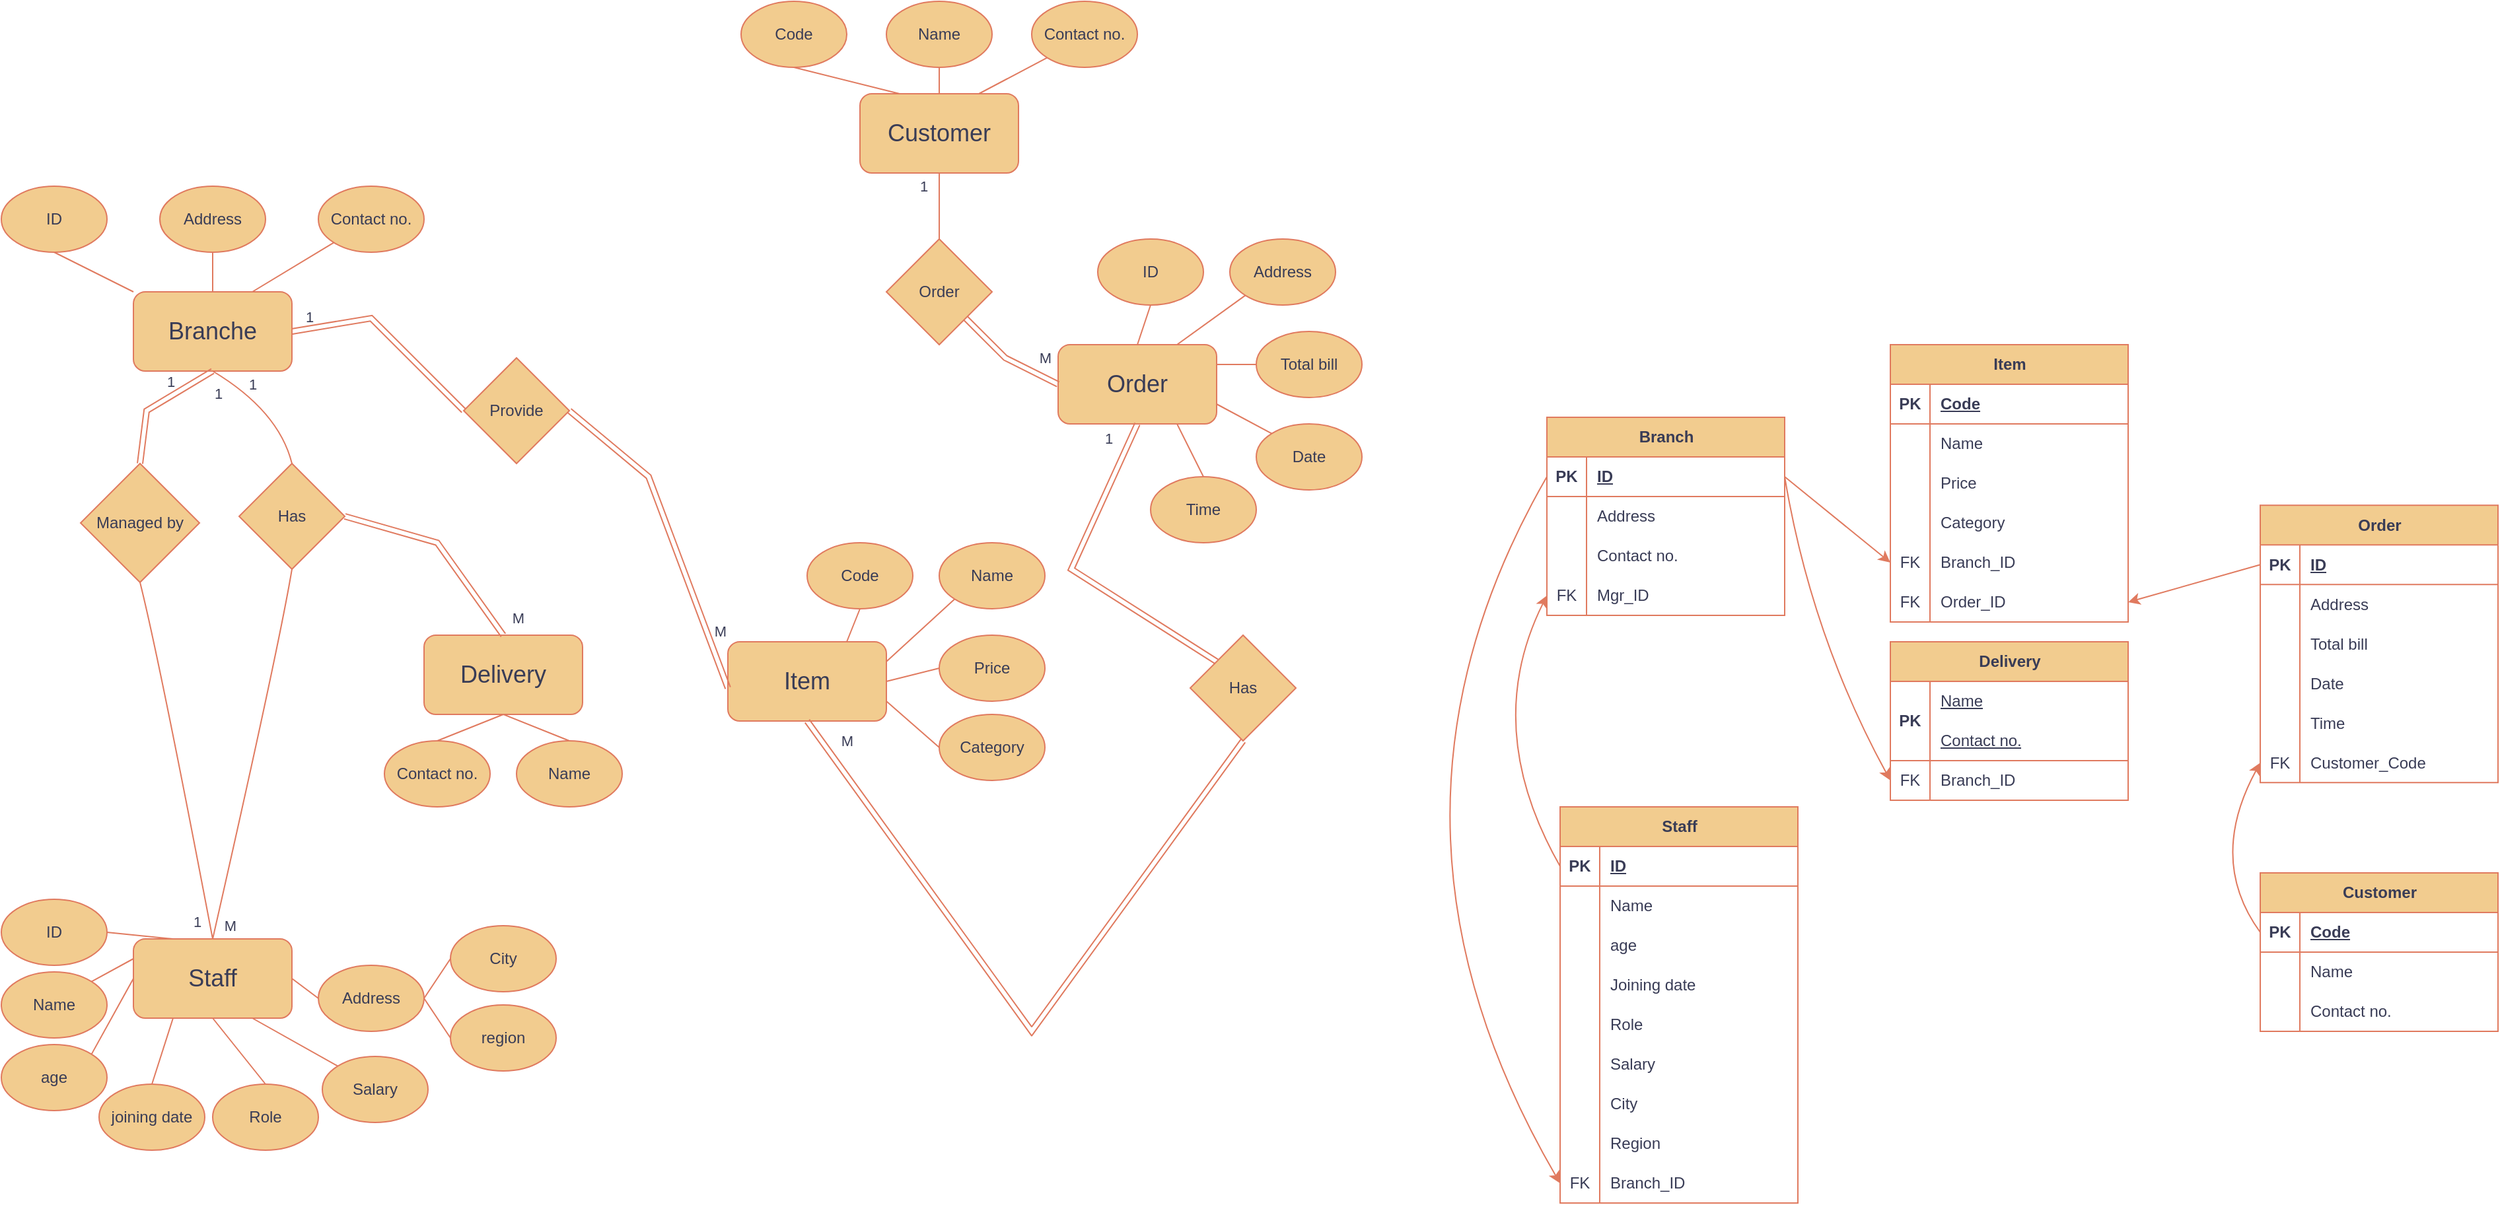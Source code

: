 <mxfile version="24.7.5">
  <diagram name="Page-1" id="2RA1RaaOC9J_GYryIPZI">
    <mxGraphModel dx="2390" dy="2273" grid="1" gridSize="10" guides="1" tooltips="1" connect="1" arrows="1" fold="1" page="1" pageScale="1" pageWidth="1100" pageHeight="850" math="0" shadow="0">
      <root>
        <mxCell id="0" />
        <mxCell id="1" parent="0" />
        <mxCell id="gPIm2RjQlK1SHXglzXT1-37" value="" style="group;labelBackgroundColor=none;fontColor=#393C56;" vertex="1" connectable="0" parent="1">
          <mxGeometry x="40" y="110" width="320" height="140" as="geometry" />
        </mxCell>
        <mxCell id="gPIm2RjQlK1SHXglzXT1-1" value="&lt;font style=&quot;font-size: 18px;&quot;&gt;Branche&lt;/font&gt;" style="rounded=1;whiteSpace=wrap;html=1;labelBackgroundColor=none;fillColor=#F2CC8F;strokeColor=#E07A5F;fontColor=#393C56;" vertex="1" parent="gPIm2RjQlK1SHXglzXT1-37">
          <mxGeometry x="100" y="80" width="120" height="60" as="geometry" />
        </mxCell>
        <mxCell id="gPIm2RjQlK1SHXglzXT1-2" value="ID" style="ellipse;whiteSpace=wrap;html=1;labelBackgroundColor=none;fillColor=#F2CC8F;strokeColor=#E07A5F;fontColor=#393C56;" vertex="1" parent="gPIm2RjQlK1SHXglzXT1-37">
          <mxGeometry width="80" height="50" as="geometry" />
        </mxCell>
        <mxCell id="gPIm2RjQlK1SHXglzXT1-3" value="Address" style="ellipse;whiteSpace=wrap;html=1;labelBackgroundColor=none;fillColor=#F2CC8F;strokeColor=#E07A5F;fontColor=#393C56;" vertex="1" parent="gPIm2RjQlK1SHXglzXT1-37">
          <mxGeometry x="120" width="80" height="50" as="geometry" />
        </mxCell>
        <mxCell id="gPIm2RjQlK1SHXglzXT1-4" value="Contact no." style="ellipse;whiteSpace=wrap;html=1;labelBackgroundColor=none;fillColor=#F2CC8F;strokeColor=#E07A5F;fontColor=#393C56;" vertex="1" parent="gPIm2RjQlK1SHXglzXT1-37">
          <mxGeometry x="240" width="80" height="50" as="geometry" />
        </mxCell>
        <mxCell id="gPIm2RjQlK1SHXglzXT1-34" value="" style="endArrow=none;html=1;rounded=0;entryX=0;entryY=0;entryDx=0;entryDy=0;exitX=0.5;exitY=1;exitDx=0;exitDy=0;labelBackgroundColor=none;strokeColor=#E07A5F;fontColor=default;" edge="1" parent="gPIm2RjQlK1SHXglzXT1-37" source="gPIm2RjQlK1SHXglzXT1-2" target="gPIm2RjQlK1SHXglzXT1-1">
          <mxGeometry width="50" height="50" relative="1" as="geometry">
            <mxPoint x="10" y="140" as="sourcePoint" />
            <mxPoint x="60" y="90" as="targetPoint" />
          </mxGeometry>
        </mxCell>
        <mxCell id="gPIm2RjQlK1SHXglzXT1-35" value="" style="endArrow=none;html=1;rounded=0;entryX=0.5;entryY=0;entryDx=0;entryDy=0;exitX=0.5;exitY=1;exitDx=0;exitDy=0;labelBackgroundColor=none;strokeColor=#E07A5F;fontColor=default;" edge="1" parent="gPIm2RjQlK1SHXglzXT1-37" source="gPIm2RjQlK1SHXglzXT1-3" target="gPIm2RjQlK1SHXglzXT1-1">
          <mxGeometry width="50" height="50" relative="1" as="geometry">
            <mxPoint x="50" y="60" as="sourcePoint" />
            <mxPoint x="110" y="90" as="targetPoint" />
          </mxGeometry>
        </mxCell>
        <mxCell id="gPIm2RjQlK1SHXglzXT1-36" value="" style="endArrow=none;html=1;rounded=0;entryX=0.75;entryY=0;entryDx=0;entryDy=0;exitX=0;exitY=1;exitDx=0;exitDy=0;labelBackgroundColor=none;strokeColor=#E07A5F;fontColor=default;" edge="1" parent="gPIm2RjQlK1SHXglzXT1-37" source="gPIm2RjQlK1SHXglzXT1-4" target="gPIm2RjQlK1SHXglzXT1-1">
          <mxGeometry width="50" height="50" relative="1" as="geometry">
            <mxPoint x="170" y="60" as="sourcePoint" />
            <mxPoint x="170" y="90" as="targetPoint" />
          </mxGeometry>
        </mxCell>
        <mxCell id="gPIm2RjQlK1SHXglzXT1-41" value="" style="group;labelBackgroundColor=none;fontColor=#393C56;" vertex="1" connectable="0" parent="1">
          <mxGeometry x="600" y="-30" width="300" height="130" as="geometry" />
        </mxCell>
        <mxCell id="gPIm2RjQlK1SHXglzXT1-16" value="&lt;span style=&quot;font-size: 18px;&quot;&gt;Customer&lt;/span&gt;" style="rounded=1;whiteSpace=wrap;html=1;labelBackgroundColor=none;fillColor=#F2CC8F;strokeColor=#E07A5F;fontColor=#393C56;" vertex="1" parent="gPIm2RjQlK1SHXglzXT1-41">
          <mxGeometry x="90" y="70" width="120" height="60" as="geometry" />
        </mxCell>
        <mxCell id="gPIm2RjQlK1SHXglzXT1-17" value="Code" style="ellipse;whiteSpace=wrap;html=1;labelBackgroundColor=none;fillColor=#F2CC8F;strokeColor=#E07A5F;fontColor=#393C56;" vertex="1" parent="gPIm2RjQlK1SHXglzXT1-41">
          <mxGeometry width="80" height="50" as="geometry" />
        </mxCell>
        <mxCell id="gPIm2RjQlK1SHXglzXT1-18" value="Name" style="ellipse;whiteSpace=wrap;html=1;labelBackgroundColor=none;fillColor=#F2CC8F;strokeColor=#E07A5F;fontColor=#393C56;" vertex="1" parent="gPIm2RjQlK1SHXglzXT1-41">
          <mxGeometry x="110" width="80" height="50" as="geometry" />
        </mxCell>
        <mxCell id="gPIm2RjQlK1SHXglzXT1-19" value="Contact no." style="ellipse;whiteSpace=wrap;html=1;labelBackgroundColor=none;fillColor=#F2CC8F;strokeColor=#E07A5F;fontColor=#393C56;" vertex="1" parent="gPIm2RjQlK1SHXglzXT1-41">
          <mxGeometry x="220" width="80" height="50" as="geometry" />
        </mxCell>
        <mxCell id="gPIm2RjQlK1SHXglzXT1-38" value="" style="endArrow=none;html=1;rounded=0;entryX=0.5;entryY=1;entryDx=0;entryDy=0;exitX=0.25;exitY=0;exitDx=0;exitDy=0;labelBackgroundColor=none;strokeColor=#E07A5F;fontColor=default;" edge="1" parent="gPIm2RjQlK1SHXglzXT1-41" source="gPIm2RjQlK1SHXglzXT1-16" target="gPIm2RjQlK1SHXglzXT1-17">
          <mxGeometry width="50" height="50" relative="1" as="geometry">
            <mxPoint x="20" y="130" as="sourcePoint" />
            <mxPoint x="70" y="80" as="targetPoint" />
          </mxGeometry>
        </mxCell>
        <mxCell id="gPIm2RjQlK1SHXglzXT1-39" value="" style="endArrow=none;html=1;rounded=0;entryX=0.5;entryY=1;entryDx=0;entryDy=0;exitX=0.5;exitY=0;exitDx=0;exitDy=0;labelBackgroundColor=none;strokeColor=#E07A5F;fontColor=default;" edge="1" parent="gPIm2RjQlK1SHXglzXT1-41" source="gPIm2RjQlK1SHXglzXT1-16" target="gPIm2RjQlK1SHXglzXT1-18">
          <mxGeometry width="50" height="50" relative="1" as="geometry">
            <mxPoint x="130" y="80" as="sourcePoint" />
            <mxPoint x="50" y="60" as="targetPoint" />
          </mxGeometry>
        </mxCell>
        <mxCell id="gPIm2RjQlK1SHXglzXT1-40" value="" style="endArrow=none;html=1;rounded=0;entryX=0;entryY=1;entryDx=0;entryDy=0;exitX=0.75;exitY=0;exitDx=0;exitDy=0;labelBackgroundColor=none;strokeColor=#E07A5F;fontColor=default;" edge="1" parent="gPIm2RjQlK1SHXglzXT1-41" source="gPIm2RjQlK1SHXglzXT1-16" target="gPIm2RjQlK1SHXglzXT1-19">
          <mxGeometry width="50" height="50" relative="1" as="geometry">
            <mxPoint x="160" y="80" as="sourcePoint" />
            <mxPoint x="160" y="60" as="targetPoint" />
          </mxGeometry>
        </mxCell>
        <mxCell id="gPIm2RjQlK1SHXglzXT1-52" value="" style="group;labelBackgroundColor=none;fontColor=#393C56;" vertex="1" connectable="0" parent="1">
          <mxGeometry x="40" y="650" width="420" height="190" as="geometry" />
        </mxCell>
        <mxCell id="gPIm2RjQlK1SHXglzXT1-6" value="&lt;font style=&quot;font-size: 18px;&quot;&gt;Staff&lt;/font&gt;" style="rounded=1;whiteSpace=wrap;html=1;labelBackgroundColor=none;fillColor=#F2CC8F;strokeColor=#E07A5F;fontColor=#393C56;" vertex="1" parent="gPIm2RjQlK1SHXglzXT1-52">
          <mxGeometry x="100" y="30" width="120" height="60" as="geometry" />
        </mxCell>
        <mxCell id="gPIm2RjQlK1SHXglzXT1-7" value="ID" style="ellipse;whiteSpace=wrap;html=1;labelBackgroundColor=none;fillColor=#F2CC8F;strokeColor=#E07A5F;fontColor=#393C56;" vertex="1" parent="gPIm2RjQlK1SHXglzXT1-52">
          <mxGeometry width="80" height="50" as="geometry" />
        </mxCell>
        <mxCell id="gPIm2RjQlK1SHXglzXT1-8" value="Name" style="ellipse;whiteSpace=wrap;html=1;labelBackgroundColor=none;fillColor=#F2CC8F;strokeColor=#E07A5F;fontColor=#393C56;" vertex="1" parent="gPIm2RjQlK1SHXglzXT1-52">
          <mxGeometry y="55" width="80" height="50" as="geometry" />
        </mxCell>
        <mxCell id="gPIm2RjQlK1SHXglzXT1-9" value="age" style="ellipse;whiteSpace=wrap;html=1;labelBackgroundColor=none;fillColor=#F2CC8F;strokeColor=#E07A5F;fontColor=#393C56;" vertex="1" parent="gPIm2RjQlK1SHXglzXT1-52">
          <mxGeometry y="110" width="80" height="50" as="geometry" />
        </mxCell>
        <mxCell id="gPIm2RjQlK1SHXglzXT1-10" value="Address" style="ellipse;whiteSpace=wrap;html=1;labelBackgroundColor=none;fillColor=#F2CC8F;strokeColor=#E07A5F;fontColor=#393C56;" vertex="1" parent="gPIm2RjQlK1SHXglzXT1-52">
          <mxGeometry x="240" y="50" width="80" height="50" as="geometry" />
        </mxCell>
        <mxCell id="gPIm2RjQlK1SHXglzXT1-11" value="City" style="ellipse;whiteSpace=wrap;html=1;labelBackgroundColor=none;fillColor=#F2CC8F;strokeColor=#E07A5F;fontColor=#393C56;" vertex="1" parent="gPIm2RjQlK1SHXglzXT1-52">
          <mxGeometry x="340" y="20" width="80" height="50" as="geometry" />
        </mxCell>
        <mxCell id="gPIm2RjQlK1SHXglzXT1-12" value="region" style="ellipse;whiteSpace=wrap;html=1;labelBackgroundColor=none;fillColor=#F2CC8F;strokeColor=#E07A5F;fontColor=#393C56;" vertex="1" parent="gPIm2RjQlK1SHXglzXT1-52">
          <mxGeometry x="340" y="80" width="80" height="50" as="geometry" />
        </mxCell>
        <mxCell id="gPIm2RjQlK1SHXglzXT1-13" value="Role" style="ellipse;whiteSpace=wrap;html=1;labelBackgroundColor=none;fillColor=#F2CC8F;strokeColor=#E07A5F;fontColor=#393C56;" vertex="1" parent="gPIm2RjQlK1SHXglzXT1-52">
          <mxGeometry x="160" y="140" width="80" height="50" as="geometry" />
        </mxCell>
        <mxCell id="gPIm2RjQlK1SHXglzXT1-14" value="joining date" style="ellipse;whiteSpace=wrap;html=1;labelBackgroundColor=none;fillColor=#F2CC8F;strokeColor=#E07A5F;fontColor=#393C56;" vertex="1" parent="gPIm2RjQlK1SHXglzXT1-52">
          <mxGeometry x="74" y="140" width="80" height="50" as="geometry" />
        </mxCell>
        <mxCell id="gPIm2RjQlK1SHXglzXT1-15" value="Salary" style="ellipse;whiteSpace=wrap;html=1;labelBackgroundColor=none;fillColor=#F2CC8F;strokeColor=#E07A5F;fontColor=#393C56;" vertex="1" parent="gPIm2RjQlK1SHXglzXT1-52">
          <mxGeometry x="243" y="119" width="80" height="50" as="geometry" />
        </mxCell>
        <mxCell id="gPIm2RjQlK1SHXglzXT1-42" value="" style="endArrow=none;html=1;rounded=0;entryX=1;entryY=0.5;entryDx=0;entryDy=0;exitX=0.25;exitY=0;exitDx=0;exitDy=0;labelBackgroundColor=none;strokeColor=#E07A5F;fontColor=default;" edge="1" parent="gPIm2RjQlK1SHXglzXT1-52" source="gPIm2RjQlK1SHXglzXT1-6" target="gPIm2RjQlK1SHXglzXT1-7">
          <mxGeometry width="50" height="50" relative="1" as="geometry">
            <mxPoint x="140" y="20" as="sourcePoint" />
            <mxPoint x="190" y="-30" as="targetPoint" />
          </mxGeometry>
        </mxCell>
        <mxCell id="gPIm2RjQlK1SHXglzXT1-43" value="" style="endArrow=none;html=1;rounded=0;entryX=1;entryY=0;entryDx=0;entryDy=0;exitX=0;exitY=0.25;exitDx=0;exitDy=0;labelBackgroundColor=none;strokeColor=#E07A5F;fontColor=default;" edge="1" parent="gPIm2RjQlK1SHXglzXT1-52" source="gPIm2RjQlK1SHXglzXT1-6" target="gPIm2RjQlK1SHXglzXT1-8">
          <mxGeometry width="50" height="50" relative="1" as="geometry">
            <mxPoint x="140" y="40" as="sourcePoint" />
            <mxPoint x="90" y="35" as="targetPoint" />
          </mxGeometry>
        </mxCell>
        <mxCell id="gPIm2RjQlK1SHXglzXT1-44" value="" style="endArrow=none;html=1;rounded=0;entryX=1;entryY=0;entryDx=0;entryDy=0;exitX=0;exitY=0.5;exitDx=0;exitDy=0;labelBackgroundColor=none;strokeColor=#E07A5F;fontColor=default;" edge="1" parent="gPIm2RjQlK1SHXglzXT1-52" source="gPIm2RjQlK1SHXglzXT1-6" target="gPIm2RjQlK1SHXglzXT1-9">
          <mxGeometry width="50" height="50" relative="1" as="geometry">
            <mxPoint x="110" y="55" as="sourcePoint" />
            <mxPoint x="78" y="72" as="targetPoint" />
          </mxGeometry>
        </mxCell>
        <mxCell id="gPIm2RjQlK1SHXglzXT1-45" value="" style="endArrow=none;html=1;rounded=0;entryX=0.25;entryY=1;entryDx=0;entryDy=0;exitX=0.5;exitY=0;exitDx=0;exitDy=0;labelBackgroundColor=none;strokeColor=#E07A5F;fontColor=default;" edge="1" parent="gPIm2RjQlK1SHXglzXT1-52" source="gPIm2RjQlK1SHXglzXT1-14" target="gPIm2RjQlK1SHXglzXT1-6">
          <mxGeometry width="50" height="50" relative="1" as="geometry">
            <mxPoint x="120" y="65" as="sourcePoint" />
            <mxPoint x="88" y="82" as="targetPoint" />
          </mxGeometry>
        </mxCell>
        <mxCell id="gPIm2RjQlK1SHXglzXT1-46" value="" style="endArrow=none;html=1;rounded=0;entryX=0.5;entryY=1;entryDx=0;entryDy=0;exitX=0.5;exitY=0;exitDx=0;exitDy=0;labelBackgroundColor=none;strokeColor=#E07A5F;fontColor=default;" edge="1" parent="gPIm2RjQlK1SHXglzXT1-52" source="gPIm2RjQlK1SHXglzXT1-13" target="gPIm2RjQlK1SHXglzXT1-6">
          <mxGeometry width="50" height="50" relative="1" as="geometry">
            <mxPoint x="124" y="150" as="sourcePoint" />
            <mxPoint x="140" y="100" as="targetPoint" />
          </mxGeometry>
        </mxCell>
        <mxCell id="gPIm2RjQlK1SHXglzXT1-47" value="" style="endArrow=none;html=1;rounded=0;entryX=0.75;entryY=1;entryDx=0;entryDy=0;exitX=0;exitY=0;exitDx=0;exitDy=0;labelBackgroundColor=none;strokeColor=#E07A5F;fontColor=default;" edge="1" parent="gPIm2RjQlK1SHXglzXT1-52" source="gPIm2RjQlK1SHXglzXT1-15" target="gPIm2RjQlK1SHXglzXT1-6">
          <mxGeometry width="50" height="50" relative="1" as="geometry">
            <mxPoint x="210" y="150" as="sourcePoint" />
            <mxPoint x="170" y="100" as="targetPoint" />
          </mxGeometry>
        </mxCell>
        <mxCell id="gPIm2RjQlK1SHXglzXT1-48" value="" style="endArrow=none;html=1;rounded=0;entryX=1;entryY=0.5;entryDx=0;entryDy=0;exitX=0;exitY=0.5;exitDx=0;exitDy=0;labelBackgroundColor=none;strokeColor=#E07A5F;fontColor=default;" edge="1" parent="gPIm2RjQlK1SHXglzXT1-52" source="gPIm2RjQlK1SHXglzXT1-10" target="gPIm2RjQlK1SHXglzXT1-6">
          <mxGeometry width="50" height="50" relative="1" as="geometry">
            <mxPoint x="265" y="136" as="sourcePoint" />
            <mxPoint x="200" y="100" as="targetPoint" />
          </mxGeometry>
        </mxCell>
        <mxCell id="gPIm2RjQlK1SHXglzXT1-49" value="" style="endArrow=none;html=1;rounded=0;entryX=0;entryY=0.5;entryDx=0;entryDy=0;exitX=1;exitY=0.5;exitDx=0;exitDy=0;labelBackgroundColor=none;strokeColor=#E07A5F;fontColor=default;" edge="1" parent="gPIm2RjQlK1SHXglzXT1-52" source="gPIm2RjQlK1SHXglzXT1-10" target="gPIm2RjQlK1SHXglzXT1-11">
          <mxGeometry width="50" height="50" relative="1" as="geometry">
            <mxPoint x="250" y="85" as="sourcePoint" />
            <mxPoint x="230" y="70" as="targetPoint" />
          </mxGeometry>
        </mxCell>
        <mxCell id="gPIm2RjQlK1SHXglzXT1-51" value="" style="endArrow=none;html=1;rounded=0;entryX=0;entryY=0.5;entryDx=0;entryDy=0;exitX=1;exitY=0.5;exitDx=0;exitDy=0;labelBackgroundColor=none;strokeColor=#E07A5F;fontColor=default;" edge="1" parent="gPIm2RjQlK1SHXglzXT1-52" source="gPIm2RjQlK1SHXglzXT1-10" target="gPIm2RjQlK1SHXglzXT1-12">
          <mxGeometry width="50" height="50" relative="1" as="geometry">
            <mxPoint x="330" y="85" as="sourcePoint" />
            <mxPoint x="350" y="55" as="targetPoint" />
          </mxGeometry>
        </mxCell>
        <mxCell id="gPIm2RjQlK1SHXglzXT1-55" value="" style="group;labelBackgroundColor=none;fontColor=#393C56;" vertex="1" connectable="0" parent="1">
          <mxGeometry x="330" y="450" width="180" height="130" as="geometry" />
        </mxCell>
        <mxCell id="gPIm2RjQlK1SHXglzXT1-31" value="&lt;font style=&quot;font-size: 18px;&quot;&gt;Delivery&lt;/font&gt;" style="rounded=1;whiteSpace=wrap;html=1;labelBackgroundColor=none;fillColor=#F2CC8F;strokeColor=#E07A5F;fontColor=#393C56;" vertex="1" parent="gPIm2RjQlK1SHXglzXT1-55">
          <mxGeometry x="30" width="120" height="60" as="geometry" />
        </mxCell>
        <mxCell id="gPIm2RjQlK1SHXglzXT1-32" value="Contact no." style="ellipse;whiteSpace=wrap;html=1;labelBackgroundColor=none;fillColor=#F2CC8F;strokeColor=#E07A5F;fontColor=#393C56;" vertex="1" parent="gPIm2RjQlK1SHXglzXT1-55">
          <mxGeometry y="80" width="80" height="50" as="geometry" />
        </mxCell>
        <mxCell id="gPIm2RjQlK1SHXglzXT1-33" value="Name" style="ellipse;whiteSpace=wrap;html=1;labelBackgroundColor=none;fillColor=#F2CC8F;strokeColor=#E07A5F;fontColor=#393C56;" vertex="1" parent="gPIm2RjQlK1SHXglzXT1-55">
          <mxGeometry x="100" y="80" width="80" height="50" as="geometry" />
        </mxCell>
        <mxCell id="gPIm2RjQlK1SHXglzXT1-53" value="" style="endArrow=none;html=1;rounded=0;entryX=0.5;entryY=1;entryDx=0;entryDy=0;exitX=0.5;exitY=0;exitDx=0;exitDy=0;labelBackgroundColor=none;strokeColor=#E07A5F;fontColor=default;" edge="1" parent="gPIm2RjQlK1SHXglzXT1-55" source="gPIm2RjQlK1SHXglzXT1-32" target="gPIm2RjQlK1SHXglzXT1-31">
          <mxGeometry width="50" height="50" relative="1" as="geometry">
            <mxPoint x="-60" y="80" as="sourcePoint" />
            <mxPoint x="-10" y="30" as="targetPoint" />
          </mxGeometry>
        </mxCell>
        <mxCell id="gPIm2RjQlK1SHXglzXT1-54" value="" style="endArrow=none;html=1;rounded=0;entryX=0.5;entryY=1;entryDx=0;entryDy=0;exitX=0.5;exitY=0;exitDx=0;exitDy=0;labelBackgroundColor=none;strokeColor=#E07A5F;fontColor=default;" edge="1" parent="gPIm2RjQlK1SHXglzXT1-55" source="gPIm2RjQlK1SHXglzXT1-33" target="gPIm2RjQlK1SHXglzXT1-31">
          <mxGeometry width="50" height="50" relative="1" as="geometry">
            <mxPoint x="50" y="90" as="sourcePoint" />
            <mxPoint x="100" y="70" as="targetPoint" />
          </mxGeometry>
        </mxCell>
        <mxCell id="gPIm2RjQlK1SHXglzXT1-60" value="" style="group;labelBackgroundColor=none;fontColor=#393C56;" vertex="1" connectable="0" parent="1">
          <mxGeometry x="590" y="380" width="240" height="180" as="geometry" />
        </mxCell>
        <mxCell id="gPIm2RjQlK1SHXglzXT1-20" value="&lt;font style=&quot;font-size: 18px;&quot;&gt;Item&lt;/font&gt;" style="rounded=1;whiteSpace=wrap;html=1;perimeter=rectanglePerimeter;labelBackgroundColor=none;fillColor=#F2CC8F;strokeColor=#E07A5F;fontColor=#393C56;" vertex="1" parent="gPIm2RjQlK1SHXglzXT1-60">
          <mxGeometry y="75" width="120" height="60" as="geometry" />
        </mxCell>
        <mxCell id="gPIm2RjQlK1SHXglzXT1-21" value="Code" style="ellipse;whiteSpace=wrap;html=1;labelBackgroundColor=none;fillColor=#F2CC8F;strokeColor=#E07A5F;fontColor=#393C56;" vertex="1" parent="gPIm2RjQlK1SHXglzXT1-60">
          <mxGeometry x="60" width="80" height="50" as="geometry" />
        </mxCell>
        <mxCell id="gPIm2RjQlK1SHXglzXT1-22" value="Name" style="ellipse;whiteSpace=wrap;html=1;labelBackgroundColor=none;fillColor=#F2CC8F;strokeColor=#E07A5F;fontColor=#393C56;" vertex="1" parent="gPIm2RjQlK1SHXglzXT1-60">
          <mxGeometry x="160" width="80" height="50" as="geometry" />
        </mxCell>
        <mxCell id="gPIm2RjQlK1SHXglzXT1-23" value="Price" style="ellipse;whiteSpace=wrap;html=1;labelBackgroundColor=none;fillColor=#F2CC8F;strokeColor=#E07A5F;fontColor=#393C56;" vertex="1" parent="gPIm2RjQlK1SHXglzXT1-60">
          <mxGeometry x="160" y="70" width="80" height="50" as="geometry" />
        </mxCell>
        <mxCell id="gPIm2RjQlK1SHXglzXT1-24" value="Category" style="ellipse;whiteSpace=wrap;html=1;labelBackgroundColor=none;fillColor=#F2CC8F;strokeColor=#E07A5F;fontColor=#393C56;" vertex="1" parent="gPIm2RjQlK1SHXglzXT1-60">
          <mxGeometry x="160" y="130" width="80" height="50" as="geometry" />
        </mxCell>
        <mxCell id="gPIm2RjQlK1SHXglzXT1-56" value="" style="endArrow=none;html=1;rounded=0;entryX=0.5;entryY=1;entryDx=0;entryDy=0;exitX=0.75;exitY=0;exitDx=0;exitDy=0;labelBackgroundColor=none;strokeColor=#E07A5F;fontColor=default;" edge="1" parent="gPIm2RjQlK1SHXglzXT1-60" source="gPIm2RjQlK1SHXglzXT1-20" target="gPIm2RjQlK1SHXglzXT1-21">
          <mxGeometry width="50" height="50" relative="1" as="geometry">
            <mxPoint x="60" y="100" as="sourcePoint" />
            <mxPoint x="110" y="50" as="targetPoint" />
          </mxGeometry>
        </mxCell>
        <mxCell id="gPIm2RjQlK1SHXglzXT1-57" value="" style="endArrow=none;html=1;rounded=0;entryX=0;entryY=1;entryDx=0;entryDy=0;exitX=1;exitY=0.25;exitDx=0;exitDy=0;labelBackgroundColor=none;strokeColor=#E07A5F;fontColor=default;" edge="1" parent="gPIm2RjQlK1SHXglzXT1-60" source="gPIm2RjQlK1SHXglzXT1-20" target="gPIm2RjQlK1SHXglzXT1-22">
          <mxGeometry width="50" height="50" relative="1" as="geometry">
            <mxPoint x="100" y="85" as="sourcePoint" />
            <mxPoint x="110" y="60" as="targetPoint" />
          </mxGeometry>
        </mxCell>
        <mxCell id="gPIm2RjQlK1SHXglzXT1-58" value="" style="endArrow=none;html=1;rounded=0;entryX=0;entryY=0.5;entryDx=0;entryDy=0;exitX=1;exitY=0.5;exitDx=0;exitDy=0;labelBackgroundColor=none;strokeColor=#E07A5F;fontColor=default;" edge="1" parent="gPIm2RjQlK1SHXglzXT1-60" source="gPIm2RjQlK1SHXglzXT1-20" target="gPIm2RjQlK1SHXglzXT1-23">
          <mxGeometry width="50" height="50" relative="1" as="geometry">
            <mxPoint x="130" y="100" as="sourcePoint" />
            <mxPoint x="182" y="53" as="targetPoint" />
          </mxGeometry>
        </mxCell>
        <mxCell id="gPIm2RjQlK1SHXglzXT1-59" value="" style="endArrow=none;html=1;rounded=0;entryX=0;entryY=0.5;entryDx=0;entryDy=0;exitX=1;exitY=0.75;exitDx=0;exitDy=0;labelBackgroundColor=none;strokeColor=#E07A5F;fontColor=default;" edge="1" parent="gPIm2RjQlK1SHXglzXT1-60" source="gPIm2RjQlK1SHXglzXT1-20" target="gPIm2RjQlK1SHXglzXT1-24">
          <mxGeometry width="50" height="50" relative="1" as="geometry">
            <mxPoint x="130" y="115" as="sourcePoint" />
            <mxPoint x="170" y="105" as="targetPoint" />
          </mxGeometry>
        </mxCell>
        <mxCell id="gPIm2RjQlK1SHXglzXT1-66" value="" style="group;labelBackgroundColor=none;fontColor=#393C56;" vertex="1" connectable="0" parent="1">
          <mxGeometry x="840" y="150" width="230" height="230" as="geometry" />
        </mxCell>
        <mxCell id="gPIm2RjQlK1SHXglzXT1-25" value="&lt;font style=&quot;font-size: 18px;&quot;&gt;Order&lt;/font&gt;" style="rounded=1;whiteSpace=wrap;html=1;labelBackgroundColor=none;fillColor=#F2CC8F;strokeColor=#E07A5F;fontColor=#393C56;" vertex="1" parent="gPIm2RjQlK1SHXglzXT1-66">
          <mxGeometry y="80" width="120" height="60" as="geometry" />
        </mxCell>
        <mxCell id="gPIm2RjQlK1SHXglzXT1-26" value="ID" style="ellipse;whiteSpace=wrap;html=1;labelBackgroundColor=none;fillColor=#F2CC8F;strokeColor=#E07A5F;fontColor=#393C56;" vertex="1" parent="gPIm2RjQlK1SHXglzXT1-66">
          <mxGeometry x="30" width="80" height="50" as="geometry" />
        </mxCell>
        <mxCell id="gPIm2RjQlK1SHXglzXT1-27" value="Address" style="ellipse;whiteSpace=wrap;html=1;labelBackgroundColor=none;fillColor=#F2CC8F;strokeColor=#E07A5F;fontColor=#393C56;" vertex="1" parent="gPIm2RjQlK1SHXglzXT1-66">
          <mxGeometry x="130" width="80" height="50" as="geometry" />
        </mxCell>
        <mxCell id="gPIm2RjQlK1SHXglzXT1-28" value="Total bill" style="ellipse;whiteSpace=wrap;html=1;labelBackgroundColor=none;fillColor=#F2CC8F;strokeColor=#E07A5F;fontColor=#393C56;" vertex="1" parent="gPIm2RjQlK1SHXglzXT1-66">
          <mxGeometry x="150" y="70" width="80" height="50" as="geometry" />
        </mxCell>
        <mxCell id="gPIm2RjQlK1SHXglzXT1-29" value="Date" style="ellipse;whiteSpace=wrap;html=1;labelBackgroundColor=none;fillColor=#F2CC8F;strokeColor=#E07A5F;fontColor=#393C56;" vertex="1" parent="gPIm2RjQlK1SHXglzXT1-66">
          <mxGeometry x="150" y="140" width="80" height="50" as="geometry" />
        </mxCell>
        <mxCell id="gPIm2RjQlK1SHXglzXT1-30" value="Time" style="ellipse;whiteSpace=wrap;html=1;labelBackgroundColor=none;fillColor=#F2CC8F;strokeColor=#E07A5F;fontColor=#393C56;" vertex="1" parent="gPIm2RjQlK1SHXglzXT1-66">
          <mxGeometry x="70" y="180" width="80" height="50" as="geometry" />
        </mxCell>
        <mxCell id="gPIm2RjQlK1SHXglzXT1-61" value="" style="endArrow=none;html=1;rounded=0;entryX=0.5;entryY=1;entryDx=0;entryDy=0;exitX=0.5;exitY=0;exitDx=0;exitDy=0;labelBackgroundColor=none;strokeColor=#E07A5F;fontColor=default;" edge="1" parent="gPIm2RjQlK1SHXglzXT1-66" source="gPIm2RjQlK1SHXglzXT1-25" target="gPIm2RjQlK1SHXglzXT1-26">
          <mxGeometry width="50" height="50" relative="1" as="geometry">
            <mxPoint x="-60" y="90" as="sourcePoint" />
            <mxPoint x="-10" y="40" as="targetPoint" />
          </mxGeometry>
        </mxCell>
        <mxCell id="gPIm2RjQlK1SHXglzXT1-62" value="" style="endArrow=none;html=1;rounded=0;entryX=0;entryY=1;entryDx=0;entryDy=0;exitX=0.75;exitY=0;exitDx=0;exitDy=0;labelBackgroundColor=none;strokeColor=#E07A5F;fontColor=default;" edge="1" parent="gPIm2RjQlK1SHXglzXT1-66" source="gPIm2RjQlK1SHXglzXT1-25" target="gPIm2RjQlK1SHXglzXT1-27">
          <mxGeometry width="50" height="50" relative="1" as="geometry">
            <mxPoint x="70" y="90" as="sourcePoint" />
            <mxPoint x="80" y="60" as="targetPoint" />
          </mxGeometry>
        </mxCell>
        <mxCell id="gPIm2RjQlK1SHXglzXT1-63" value="" style="endArrow=none;html=1;rounded=0;entryX=0;entryY=0.5;entryDx=0;entryDy=0;exitX=1;exitY=0.25;exitDx=0;exitDy=0;labelBackgroundColor=none;strokeColor=#E07A5F;fontColor=default;" edge="1" parent="gPIm2RjQlK1SHXglzXT1-66" source="gPIm2RjQlK1SHXglzXT1-25" target="gPIm2RjQlK1SHXglzXT1-28">
          <mxGeometry width="50" height="50" relative="1" as="geometry">
            <mxPoint x="100" y="90" as="sourcePoint" />
            <mxPoint x="152" y="53" as="targetPoint" />
          </mxGeometry>
        </mxCell>
        <mxCell id="gPIm2RjQlK1SHXglzXT1-64" value="" style="endArrow=none;html=1;rounded=0;entryX=0;entryY=0;entryDx=0;entryDy=0;exitX=1;exitY=0.75;exitDx=0;exitDy=0;labelBackgroundColor=none;strokeColor=#E07A5F;fontColor=default;" edge="1" parent="gPIm2RjQlK1SHXglzXT1-66" source="gPIm2RjQlK1SHXglzXT1-25" target="gPIm2RjQlK1SHXglzXT1-29">
          <mxGeometry width="50" height="50" relative="1" as="geometry">
            <mxPoint x="130" y="105" as="sourcePoint" />
            <mxPoint x="160" y="105" as="targetPoint" />
          </mxGeometry>
        </mxCell>
        <mxCell id="gPIm2RjQlK1SHXglzXT1-65" value="" style="endArrow=none;html=1;rounded=0;entryX=0.5;entryY=0;entryDx=0;entryDy=0;exitX=0.75;exitY=1;exitDx=0;exitDy=0;labelBackgroundColor=none;strokeColor=#E07A5F;fontColor=default;" edge="1" parent="gPIm2RjQlK1SHXglzXT1-66" source="gPIm2RjQlK1SHXglzXT1-25" target="gPIm2RjQlK1SHXglzXT1-30">
          <mxGeometry width="50" height="50" relative="1" as="geometry">
            <mxPoint x="130" y="135" as="sourcePoint" />
            <mxPoint x="172" y="157" as="targetPoint" />
          </mxGeometry>
        </mxCell>
        <mxCell id="gPIm2RjQlK1SHXglzXT1-67" value="Has" style="rhombus;whiteSpace=wrap;html=1;labelBackgroundColor=none;fillColor=#F2CC8F;strokeColor=#E07A5F;fontColor=#393C56;" vertex="1" parent="1">
          <mxGeometry x="220" y="320" width="80" height="80" as="geometry" />
        </mxCell>
        <mxCell id="gPIm2RjQlK1SHXglzXT1-68" value="" style="endArrow=none;html=1;rounded=0;entryX=0.5;entryY=1;entryDx=0;entryDy=0;exitX=0.5;exitY=0;exitDx=0;exitDy=0;curved=1;labelBackgroundColor=none;strokeColor=#E07A5F;fontColor=default;" edge="1" parent="1" source="gPIm2RjQlK1SHXglzXT1-67" target="gPIm2RjQlK1SHXglzXT1-1">
          <mxGeometry width="50" height="50" relative="1" as="geometry">
            <mxPoint x="550" y="500" as="sourcePoint" />
            <mxPoint x="600" y="450" as="targetPoint" />
            <Array as="points">
              <mxPoint x="250" y="280" />
            </Array>
          </mxGeometry>
        </mxCell>
        <mxCell id="gPIm2RjQlK1SHXglzXT1-90" value="1" style="edgeLabel;html=1;align=center;verticalAlign=middle;resizable=0;points=[];labelBackgroundColor=none;fontColor=#393C56;" vertex="1" connectable="0" parent="gPIm2RjQlK1SHXglzXT1-68">
          <mxGeometry x="-0.011" y="8" relative="1" as="geometry">
            <mxPoint x="-9" y="-23" as="offset" />
          </mxGeometry>
        </mxCell>
        <mxCell id="gPIm2RjQlK1SHXglzXT1-69" value="" style="endArrow=none;html=1;rounded=0;entryX=0.5;entryY=0;entryDx=0;entryDy=0;exitX=0.5;exitY=1;exitDx=0;exitDy=0;curved=1;labelBackgroundColor=none;strokeColor=#E07A5F;fontColor=default;" edge="1" parent="1" source="gPIm2RjQlK1SHXglzXT1-67" target="gPIm2RjQlK1SHXglzXT1-6">
          <mxGeometry width="50" height="50" relative="1" as="geometry">
            <mxPoint x="210" y="330" as="sourcePoint" />
            <mxPoint x="210" y="260" as="targetPoint" />
            <Array as="points">
              <mxPoint x="250" y="460" />
            </Array>
          </mxGeometry>
        </mxCell>
        <mxCell id="gPIm2RjQlK1SHXglzXT1-87" value="M" style="edgeLabel;html=1;align=center;verticalAlign=middle;resizable=0;points=[];labelBackgroundColor=none;fontColor=#393C56;" vertex="1" connectable="0" parent="gPIm2RjQlK1SHXglzXT1-69">
          <mxGeometry x="0.603" relative="1" as="geometry">
            <mxPoint y="45" as="offset" />
          </mxGeometry>
        </mxCell>
        <mxCell id="gPIm2RjQlK1SHXglzXT1-70" value="Managed by" style="rhombus;whiteSpace=wrap;html=1;labelBackgroundColor=none;fillColor=#F2CC8F;strokeColor=#E07A5F;fontColor=#393C56;" vertex="1" parent="1">
          <mxGeometry x="100" y="320" width="90" height="90" as="geometry" />
        </mxCell>
        <mxCell id="gPIm2RjQlK1SHXglzXT1-71" value="" style="endArrow=none;html=1;rounded=0;entryX=0.5;entryY=1;entryDx=0;entryDy=0;exitX=0.5;exitY=0;exitDx=0;exitDy=0;curved=1;shape=link;labelBackgroundColor=none;strokeColor=#E07A5F;fontColor=default;" edge="1" parent="1" source="gPIm2RjQlK1SHXglzXT1-70" target="gPIm2RjQlK1SHXglzXT1-1">
          <mxGeometry width="50" height="50" relative="1" as="geometry">
            <mxPoint x="70" y="340" as="sourcePoint" />
            <mxPoint x="120" y="290" as="targetPoint" />
            <Array as="points">
              <mxPoint x="150" y="280" />
            </Array>
          </mxGeometry>
        </mxCell>
        <mxCell id="gPIm2RjQlK1SHXglzXT1-72" value="" style="endArrow=none;html=1;rounded=0;entryX=0.5;entryY=0;entryDx=0;entryDy=0;exitX=0.5;exitY=1;exitDx=0;exitDy=0;curved=1;labelBackgroundColor=none;strokeColor=#E07A5F;fontColor=default;" edge="1" parent="1" source="gPIm2RjQlK1SHXglzXT1-70" target="gPIm2RjQlK1SHXglzXT1-6">
          <mxGeometry width="50" height="50" relative="1" as="geometry">
            <mxPoint x="155" y="330" as="sourcePoint" />
            <mxPoint x="210" y="260" as="targetPoint" />
            <Array as="points">
              <mxPoint x="160" y="470" />
            </Array>
          </mxGeometry>
        </mxCell>
        <mxCell id="gPIm2RjQlK1SHXglzXT1-85" value="1" style="edgeLabel;html=1;align=center;verticalAlign=middle;resizable=0;points=[];labelBackgroundColor=none;fontColor=#393C56;" vertex="1" connectable="0" parent="gPIm2RjQlK1SHXglzXT1-72">
          <mxGeometry x="0.646" relative="1" as="geometry">
            <mxPoint x="-3" y="35" as="offset" />
          </mxGeometry>
        </mxCell>
        <mxCell id="gPIm2RjQlK1SHXglzXT1-73" value="Provide" style="rhombus;whiteSpace=wrap;html=1;labelBackgroundColor=none;fillColor=#F2CC8F;strokeColor=#E07A5F;fontColor=#393C56;" vertex="1" parent="1">
          <mxGeometry x="390" y="240" width="80" height="80" as="geometry" />
        </mxCell>
        <mxCell id="gPIm2RjQlK1SHXglzXT1-74" value="" style="endArrow=none;html=1;rounded=0;entryX=0;entryY=0.5;entryDx=0;entryDy=0;exitX=1;exitY=0.5;exitDx=0;exitDy=0;curved=1;shape=link;labelBackgroundColor=none;strokeColor=#E07A5F;fontColor=default;" edge="1" parent="1" source="gPIm2RjQlK1SHXglzXT1-1" target="gPIm2RjQlK1SHXglzXT1-73">
          <mxGeometry width="50" height="50" relative="1" as="geometry">
            <mxPoint x="330" y="250" as="sourcePoint" />
            <mxPoint x="380" y="200" as="targetPoint" />
            <Array as="points">
              <mxPoint x="320" y="210" />
            </Array>
          </mxGeometry>
        </mxCell>
        <mxCell id="gPIm2RjQlK1SHXglzXT1-75" value="" style="endArrow=none;html=1;rounded=0;entryX=1;entryY=0.5;entryDx=0;entryDy=0;exitX=0;exitY=0.583;exitDx=0;exitDy=0;exitPerimeter=0;curved=1;shape=link;labelBackgroundColor=none;strokeColor=#E07A5F;fontColor=default;" edge="1" parent="1" source="gPIm2RjQlK1SHXglzXT1-20" target="gPIm2RjQlK1SHXglzXT1-73">
          <mxGeometry width="50" height="50" relative="1" as="geometry">
            <mxPoint x="270" y="230" as="sourcePoint" />
            <mxPoint x="400" y="225" as="targetPoint" />
            <Array as="points">
              <mxPoint x="530" y="330" />
            </Array>
          </mxGeometry>
        </mxCell>
        <mxCell id="gPIm2RjQlK1SHXglzXT1-91" value="M" style="edgeLabel;html=1;align=center;verticalAlign=middle;resizable=0;points=[];labelBackgroundColor=none;fontColor=#393C56;" vertex="1" connectable="0" parent="gPIm2RjQlK1SHXglzXT1-75">
          <mxGeometry x="-0.621" y="-1" relative="1" as="geometry">
            <mxPoint x="9" y="1" as="offset" />
          </mxGeometry>
        </mxCell>
        <mxCell id="gPIm2RjQlK1SHXglzXT1-76" value="Order" style="rhombus;whiteSpace=wrap;html=1;labelBackgroundColor=none;fillColor=#F2CC8F;strokeColor=#E07A5F;fontColor=#393C56;" vertex="1" parent="1">
          <mxGeometry x="710" y="150" width="80" height="80" as="geometry" />
        </mxCell>
        <mxCell id="gPIm2RjQlK1SHXglzXT1-78" value="" style="endArrow=none;html=1;rounded=0;entryX=0.5;entryY=1;entryDx=0;entryDy=0;exitX=0.5;exitY=0;exitDx=0;exitDy=0;labelBackgroundColor=none;strokeColor=#E07A5F;fontColor=default;" edge="1" parent="1" source="gPIm2RjQlK1SHXglzXT1-76" target="gPIm2RjQlK1SHXglzXT1-16">
          <mxGeometry width="50" height="50" relative="1" as="geometry">
            <mxPoint x="640" y="580" as="sourcePoint" />
            <mxPoint x="690" y="530" as="targetPoint" />
          </mxGeometry>
        </mxCell>
        <mxCell id="gPIm2RjQlK1SHXglzXT1-79" value="" style="endArrow=none;html=1;rounded=0;entryX=0;entryY=0.5;entryDx=0;entryDy=0;exitX=1;exitY=1;exitDx=0;exitDy=0;curved=1;shape=link;labelBackgroundColor=none;strokeColor=#E07A5F;fontColor=default;" edge="1" parent="1" source="gPIm2RjQlK1SHXglzXT1-76" target="gPIm2RjQlK1SHXglzXT1-25">
          <mxGeometry width="50" height="50" relative="1" as="geometry">
            <mxPoint x="900" y="520" as="sourcePoint" />
            <mxPoint x="950" y="470" as="targetPoint" />
            <Array as="points">
              <mxPoint x="800" y="240" />
            </Array>
          </mxGeometry>
        </mxCell>
        <mxCell id="gPIm2RjQlK1SHXglzXT1-95" value="M" style="edgeLabel;html=1;align=center;verticalAlign=middle;resizable=0;points=[];labelBackgroundColor=none;fontColor=#393C56;" vertex="1" connectable="0" parent="gPIm2RjQlK1SHXglzXT1-79">
          <mxGeometry x="0.455" y="5" relative="1" as="geometry">
            <mxPoint x="9" y="-5" as="offset" />
          </mxGeometry>
        </mxCell>
        <mxCell id="gPIm2RjQlK1SHXglzXT1-80" value="Has" style="rhombus;whiteSpace=wrap;html=1;labelBackgroundColor=none;fillColor=#F2CC8F;strokeColor=#E07A5F;fontColor=#393C56;" vertex="1" parent="1">
          <mxGeometry x="940" y="450" width="80" height="80" as="geometry" />
        </mxCell>
        <mxCell id="gPIm2RjQlK1SHXglzXT1-81" value="" style="endArrow=none;html=1;rounded=0;entryX=0.5;entryY=1;entryDx=0;entryDy=0;exitX=0;exitY=0;exitDx=0;exitDy=0;curved=1;shape=link;labelBackgroundColor=none;strokeColor=#E07A5F;fontColor=default;" edge="1" parent="1" source="gPIm2RjQlK1SHXglzXT1-80" target="gPIm2RjQlK1SHXglzXT1-25">
          <mxGeometry width="50" height="50" relative="1" as="geometry">
            <mxPoint x="890" y="480" as="sourcePoint" />
            <mxPoint x="940" y="430" as="targetPoint" />
            <Array as="points">
              <mxPoint x="850" y="400" />
            </Array>
          </mxGeometry>
        </mxCell>
        <mxCell id="gPIm2RjQlK1SHXglzXT1-82" value="" style="endArrow=none;html=1;rounded=0;entryX=0.5;entryY=1;entryDx=0;entryDy=0;exitX=0.5;exitY=1;exitDx=0;exitDy=0;curved=1;shape=link;labelBackgroundColor=none;strokeColor=#E07A5F;fontColor=default;" edge="1" parent="1" source="gPIm2RjQlK1SHXglzXT1-20" target="gPIm2RjQlK1SHXglzXT1-80">
          <mxGeometry width="50" height="50" relative="1" as="geometry">
            <mxPoint x="910" y="650" as="sourcePoint" />
            <mxPoint x="960" y="600" as="targetPoint" />
            <Array as="points">
              <mxPoint x="820" y="750" />
            </Array>
          </mxGeometry>
        </mxCell>
        <mxCell id="gPIm2RjQlK1SHXglzXT1-93" value="M" style="edgeLabel;html=1;align=center;verticalAlign=middle;resizable=0;points=[];labelBackgroundColor=none;fontColor=#393C56;" vertex="1" connectable="0" parent="gPIm2RjQlK1SHXglzXT1-82">
          <mxGeometry x="-0.619" y="6" relative="1" as="geometry">
            <mxPoint x="-38" y="-68" as="offset" />
          </mxGeometry>
        </mxCell>
        <mxCell id="gPIm2RjQlK1SHXglzXT1-83" value="" style="endArrow=none;html=1;rounded=0;entryX=1;entryY=0.5;entryDx=0;entryDy=0;exitX=0.5;exitY=0;exitDx=0;exitDy=0;curved=1;shape=link;labelBackgroundColor=none;strokeColor=#E07A5F;fontColor=default;" edge="1" parent="1" source="gPIm2RjQlK1SHXglzXT1-31" target="gPIm2RjQlK1SHXglzXT1-67">
          <mxGeometry width="50" height="50" relative="1" as="geometry">
            <mxPoint x="360" y="410" as="sourcePoint" />
            <mxPoint x="410" y="360" as="targetPoint" />
            <Array as="points">
              <mxPoint x="370" y="380" />
            </Array>
          </mxGeometry>
        </mxCell>
        <mxCell id="gPIm2RjQlK1SHXglzXT1-86" value="1" style="edgeLabel;html=1;align=center;verticalAlign=middle;resizable=0;points=[];labelBackgroundColor=none;fontColor=#393C56;" vertex="1" connectable="0" parent="1">
          <mxGeometry x="207.004" y="675.004" as="geometry">
            <mxPoint x="-39" y="-417" as="offset" />
          </mxGeometry>
        </mxCell>
        <mxCell id="gPIm2RjQlK1SHXglzXT1-88" value="1" style="edgeLabel;html=1;align=center;verticalAlign=middle;resizable=0;points=[];labelBackgroundColor=none;fontColor=#393C56;" vertex="1" connectable="0" parent="1">
          <mxGeometry x="223.004" y="630.002" as="geometry">
            <mxPoint x="-19" y="-363" as="offset" />
          </mxGeometry>
        </mxCell>
        <mxCell id="gPIm2RjQlK1SHXglzXT1-89" value="M" style="edgeLabel;html=1;align=center;verticalAlign=middle;resizable=0;points=[];labelBackgroundColor=none;fontColor=#393C56;" vertex="1" connectable="0" parent="1">
          <mxGeometry x="450.004" y="800.002" as="geometry">
            <mxPoint x="-19" y="-363" as="offset" />
          </mxGeometry>
        </mxCell>
        <mxCell id="gPIm2RjQlK1SHXglzXT1-92" value="1" style="edgeLabel;html=1;align=center;verticalAlign=middle;resizable=0;points=[];labelBackgroundColor=none;fontColor=#393C56;" vertex="1" connectable="0" parent="1">
          <mxGeometry x="593.447" y="456.663" as="geometry">
            <mxPoint x="-321" y="-248" as="offset" />
          </mxGeometry>
        </mxCell>
        <mxCell id="gPIm2RjQlK1SHXglzXT1-94" value="1" style="edgeLabel;html=1;align=center;verticalAlign=middle;resizable=0;points=[];labelBackgroundColor=none;fontColor=#393C56;" vertex="1" connectable="0" parent="1">
          <mxGeometry x="689.551" y="540.142" as="geometry">
            <mxPoint x="188" y="-239" as="offset" />
          </mxGeometry>
        </mxCell>
        <mxCell id="gPIm2RjQlK1SHXglzXT1-96" value="1" style="edgeLabel;html=1;align=center;verticalAlign=middle;resizable=0;points=[];labelBackgroundColor=none;fontColor=#393C56;" vertex="1" connectable="0" parent="1">
          <mxGeometry x="840.065" y="249.943" as="geometry">
            <mxPoint x="-102" y="-140" as="offset" />
          </mxGeometry>
        </mxCell>
        <mxCell id="gPIm2RjQlK1SHXglzXT1-97" value="Branch" style="shape=table;startSize=30;container=1;collapsible=1;childLayout=tableLayout;fixedRows=1;rowLines=0;fontStyle=1;align=center;resizeLast=1;html=1;labelBackgroundColor=none;fillColor=#F2CC8F;strokeColor=#E07A5F;fontColor=#393C56;" vertex="1" parent="1">
          <mxGeometry x="1210" y="285" width="180" height="150" as="geometry" />
        </mxCell>
        <mxCell id="gPIm2RjQlK1SHXglzXT1-98" value="" style="shape=tableRow;horizontal=0;startSize=0;swimlaneHead=0;swimlaneBody=0;fillColor=none;collapsible=0;dropTarget=0;points=[[0,0.5],[1,0.5]];portConstraint=eastwest;top=0;left=0;right=0;bottom=1;labelBackgroundColor=none;strokeColor=#E07A5F;fontColor=#393C56;" vertex="1" parent="gPIm2RjQlK1SHXglzXT1-97">
          <mxGeometry y="30" width="180" height="30" as="geometry" />
        </mxCell>
        <mxCell id="gPIm2RjQlK1SHXglzXT1-99" value="PK" style="shape=partialRectangle;connectable=0;fillColor=none;top=0;left=0;bottom=0;right=0;fontStyle=1;overflow=hidden;whiteSpace=wrap;html=1;labelBackgroundColor=none;strokeColor=#E07A5F;fontColor=#393C56;" vertex="1" parent="gPIm2RjQlK1SHXglzXT1-98">
          <mxGeometry width="30" height="30" as="geometry">
            <mxRectangle width="30" height="30" as="alternateBounds" />
          </mxGeometry>
        </mxCell>
        <mxCell id="gPIm2RjQlK1SHXglzXT1-100" value="ID" style="shape=partialRectangle;connectable=0;fillColor=none;top=0;left=0;bottom=0;right=0;align=left;spacingLeft=6;fontStyle=5;overflow=hidden;whiteSpace=wrap;html=1;labelBackgroundColor=none;strokeColor=#E07A5F;fontColor=#393C56;" vertex="1" parent="gPIm2RjQlK1SHXglzXT1-98">
          <mxGeometry x="30" width="150" height="30" as="geometry">
            <mxRectangle width="150" height="30" as="alternateBounds" />
          </mxGeometry>
        </mxCell>
        <mxCell id="gPIm2RjQlK1SHXglzXT1-101" value="" style="shape=tableRow;horizontal=0;startSize=0;swimlaneHead=0;swimlaneBody=0;fillColor=none;collapsible=0;dropTarget=0;points=[[0,0.5],[1,0.5]];portConstraint=eastwest;top=0;left=0;right=0;bottom=0;labelBackgroundColor=none;strokeColor=#E07A5F;fontColor=#393C56;" vertex="1" parent="gPIm2RjQlK1SHXglzXT1-97">
          <mxGeometry y="60" width="180" height="30" as="geometry" />
        </mxCell>
        <mxCell id="gPIm2RjQlK1SHXglzXT1-102" value="" style="shape=partialRectangle;connectable=0;fillColor=none;top=0;left=0;bottom=0;right=0;editable=1;overflow=hidden;whiteSpace=wrap;html=1;labelBackgroundColor=none;strokeColor=#E07A5F;fontColor=#393C56;" vertex="1" parent="gPIm2RjQlK1SHXglzXT1-101">
          <mxGeometry width="30" height="30" as="geometry">
            <mxRectangle width="30" height="30" as="alternateBounds" />
          </mxGeometry>
        </mxCell>
        <mxCell id="gPIm2RjQlK1SHXglzXT1-103" value="Address" style="shape=partialRectangle;connectable=0;fillColor=none;top=0;left=0;bottom=0;right=0;align=left;spacingLeft=6;overflow=hidden;whiteSpace=wrap;html=1;labelBackgroundColor=none;strokeColor=#E07A5F;fontColor=#393C56;" vertex="1" parent="gPIm2RjQlK1SHXglzXT1-101">
          <mxGeometry x="30" width="150" height="30" as="geometry">
            <mxRectangle width="150" height="30" as="alternateBounds" />
          </mxGeometry>
        </mxCell>
        <mxCell id="gPIm2RjQlK1SHXglzXT1-104" value="" style="shape=tableRow;horizontal=0;startSize=0;swimlaneHead=0;swimlaneBody=0;fillColor=none;collapsible=0;dropTarget=0;points=[[0,0.5],[1,0.5]];portConstraint=eastwest;top=0;left=0;right=0;bottom=0;labelBackgroundColor=none;strokeColor=#E07A5F;fontColor=#393C56;" vertex="1" parent="gPIm2RjQlK1SHXglzXT1-97">
          <mxGeometry y="90" width="180" height="30" as="geometry" />
        </mxCell>
        <mxCell id="gPIm2RjQlK1SHXglzXT1-105" value="" style="shape=partialRectangle;connectable=0;fillColor=none;top=0;left=0;bottom=0;right=0;editable=1;overflow=hidden;whiteSpace=wrap;html=1;labelBackgroundColor=none;strokeColor=#E07A5F;fontColor=#393C56;" vertex="1" parent="gPIm2RjQlK1SHXglzXT1-104">
          <mxGeometry width="30" height="30" as="geometry">
            <mxRectangle width="30" height="30" as="alternateBounds" />
          </mxGeometry>
        </mxCell>
        <mxCell id="gPIm2RjQlK1SHXglzXT1-106" value="Contact no." style="shape=partialRectangle;connectable=0;fillColor=none;top=0;left=0;bottom=0;right=0;align=left;spacingLeft=6;overflow=hidden;whiteSpace=wrap;html=1;labelBackgroundColor=none;strokeColor=#E07A5F;fontColor=#393C56;" vertex="1" parent="gPIm2RjQlK1SHXglzXT1-104">
          <mxGeometry x="30" width="150" height="30" as="geometry">
            <mxRectangle width="150" height="30" as="alternateBounds" />
          </mxGeometry>
        </mxCell>
        <mxCell id="gPIm2RjQlK1SHXglzXT1-107" value="" style="shape=tableRow;horizontal=0;startSize=0;swimlaneHead=0;swimlaneBody=0;fillColor=none;collapsible=0;dropTarget=0;points=[[0,0.5],[1,0.5]];portConstraint=eastwest;top=0;left=0;right=0;bottom=0;labelBackgroundColor=none;strokeColor=#E07A5F;fontColor=#393C56;" vertex="1" parent="gPIm2RjQlK1SHXglzXT1-97">
          <mxGeometry y="120" width="180" height="30" as="geometry" />
        </mxCell>
        <mxCell id="gPIm2RjQlK1SHXglzXT1-108" value="FK" style="shape=partialRectangle;connectable=0;fillColor=none;top=0;left=0;bottom=0;right=0;editable=1;overflow=hidden;whiteSpace=wrap;html=1;labelBackgroundColor=none;strokeColor=#E07A5F;fontColor=#393C56;" vertex="1" parent="gPIm2RjQlK1SHXglzXT1-107">
          <mxGeometry width="30" height="30" as="geometry">
            <mxRectangle width="30" height="30" as="alternateBounds" />
          </mxGeometry>
        </mxCell>
        <mxCell id="gPIm2RjQlK1SHXglzXT1-109" value="Mgr_ID" style="shape=partialRectangle;connectable=0;fillColor=none;top=0;left=0;bottom=0;right=0;align=left;spacingLeft=6;overflow=hidden;whiteSpace=wrap;html=1;labelBackgroundColor=none;strokeColor=#E07A5F;fontColor=#393C56;" vertex="1" parent="gPIm2RjQlK1SHXglzXT1-107">
          <mxGeometry x="30" width="150" height="30" as="geometry">
            <mxRectangle width="150" height="30" as="alternateBounds" />
          </mxGeometry>
        </mxCell>
        <mxCell id="gPIm2RjQlK1SHXglzXT1-110" value="Staff" style="shape=table;startSize=30;container=1;collapsible=1;childLayout=tableLayout;fixedRows=1;rowLines=0;fontStyle=1;align=center;resizeLast=1;html=1;labelBackgroundColor=none;fillColor=#F2CC8F;strokeColor=#E07A5F;fontColor=#393C56;" vertex="1" parent="1">
          <mxGeometry x="1220" y="580" width="180" height="300" as="geometry" />
        </mxCell>
        <mxCell id="gPIm2RjQlK1SHXglzXT1-111" value="" style="shape=tableRow;horizontal=0;startSize=0;swimlaneHead=0;swimlaneBody=0;fillColor=none;collapsible=0;dropTarget=0;points=[[0,0.5],[1,0.5]];portConstraint=eastwest;top=0;left=0;right=0;bottom=1;labelBackgroundColor=none;strokeColor=#E07A5F;fontColor=#393C56;" vertex="1" parent="gPIm2RjQlK1SHXglzXT1-110">
          <mxGeometry y="30" width="180" height="30" as="geometry" />
        </mxCell>
        <mxCell id="gPIm2RjQlK1SHXglzXT1-112" value="PK" style="shape=partialRectangle;connectable=0;fillColor=none;top=0;left=0;bottom=0;right=0;fontStyle=1;overflow=hidden;whiteSpace=wrap;html=1;labelBackgroundColor=none;strokeColor=#E07A5F;fontColor=#393C56;" vertex="1" parent="gPIm2RjQlK1SHXglzXT1-111">
          <mxGeometry width="30" height="30" as="geometry">
            <mxRectangle width="30" height="30" as="alternateBounds" />
          </mxGeometry>
        </mxCell>
        <mxCell id="gPIm2RjQlK1SHXglzXT1-113" value="ID" style="shape=partialRectangle;connectable=0;fillColor=none;top=0;left=0;bottom=0;right=0;align=left;spacingLeft=6;fontStyle=5;overflow=hidden;whiteSpace=wrap;html=1;labelBackgroundColor=none;strokeColor=#E07A5F;fontColor=#393C56;" vertex="1" parent="gPIm2RjQlK1SHXglzXT1-111">
          <mxGeometry x="30" width="150" height="30" as="geometry">
            <mxRectangle width="150" height="30" as="alternateBounds" />
          </mxGeometry>
        </mxCell>
        <mxCell id="gPIm2RjQlK1SHXglzXT1-114" value="" style="shape=tableRow;horizontal=0;startSize=0;swimlaneHead=0;swimlaneBody=0;fillColor=none;collapsible=0;dropTarget=0;points=[[0,0.5],[1,0.5]];portConstraint=eastwest;top=0;left=0;right=0;bottom=0;labelBackgroundColor=none;strokeColor=#E07A5F;fontColor=#393C56;" vertex="1" parent="gPIm2RjQlK1SHXglzXT1-110">
          <mxGeometry y="60" width="180" height="30" as="geometry" />
        </mxCell>
        <mxCell id="gPIm2RjQlK1SHXglzXT1-115" value="" style="shape=partialRectangle;connectable=0;fillColor=none;top=0;left=0;bottom=0;right=0;editable=1;overflow=hidden;whiteSpace=wrap;html=1;labelBackgroundColor=none;strokeColor=#E07A5F;fontColor=#393C56;" vertex="1" parent="gPIm2RjQlK1SHXglzXT1-114">
          <mxGeometry width="30" height="30" as="geometry">
            <mxRectangle width="30" height="30" as="alternateBounds" />
          </mxGeometry>
        </mxCell>
        <mxCell id="gPIm2RjQlK1SHXglzXT1-116" value="Name" style="shape=partialRectangle;connectable=0;fillColor=none;top=0;left=0;bottom=0;right=0;align=left;spacingLeft=6;overflow=hidden;whiteSpace=wrap;html=1;labelBackgroundColor=none;strokeColor=#E07A5F;fontColor=#393C56;" vertex="1" parent="gPIm2RjQlK1SHXglzXT1-114">
          <mxGeometry x="30" width="150" height="30" as="geometry">
            <mxRectangle width="150" height="30" as="alternateBounds" />
          </mxGeometry>
        </mxCell>
        <mxCell id="gPIm2RjQlK1SHXglzXT1-117" value="" style="shape=tableRow;horizontal=0;startSize=0;swimlaneHead=0;swimlaneBody=0;fillColor=none;collapsible=0;dropTarget=0;points=[[0,0.5],[1,0.5]];portConstraint=eastwest;top=0;left=0;right=0;bottom=0;labelBackgroundColor=none;strokeColor=#E07A5F;fontColor=#393C56;" vertex="1" parent="gPIm2RjQlK1SHXglzXT1-110">
          <mxGeometry y="90" width="180" height="30" as="geometry" />
        </mxCell>
        <mxCell id="gPIm2RjQlK1SHXglzXT1-118" value="" style="shape=partialRectangle;connectable=0;fillColor=none;top=0;left=0;bottom=0;right=0;editable=1;overflow=hidden;whiteSpace=wrap;html=1;labelBackgroundColor=none;strokeColor=#E07A5F;fontColor=#393C56;" vertex="1" parent="gPIm2RjQlK1SHXglzXT1-117">
          <mxGeometry width="30" height="30" as="geometry">
            <mxRectangle width="30" height="30" as="alternateBounds" />
          </mxGeometry>
        </mxCell>
        <mxCell id="gPIm2RjQlK1SHXglzXT1-119" value="age" style="shape=partialRectangle;connectable=0;fillColor=none;top=0;left=0;bottom=0;right=0;align=left;spacingLeft=6;overflow=hidden;whiteSpace=wrap;html=1;labelBackgroundColor=none;strokeColor=#E07A5F;fontColor=#393C56;" vertex="1" parent="gPIm2RjQlK1SHXglzXT1-117">
          <mxGeometry x="30" width="150" height="30" as="geometry">
            <mxRectangle width="150" height="30" as="alternateBounds" />
          </mxGeometry>
        </mxCell>
        <mxCell id="gPIm2RjQlK1SHXglzXT1-120" value="" style="shape=tableRow;horizontal=0;startSize=0;swimlaneHead=0;swimlaneBody=0;fillColor=none;collapsible=0;dropTarget=0;points=[[0,0.5],[1,0.5]];portConstraint=eastwest;top=0;left=0;right=0;bottom=0;labelBackgroundColor=none;strokeColor=#E07A5F;fontColor=#393C56;" vertex="1" parent="gPIm2RjQlK1SHXglzXT1-110">
          <mxGeometry y="120" width="180" height="30" as="geometry" />
        </mxCell>
        <mxCell id="gPIm2RjQlK1SHXglzXT1-121" value="" style="shape=partialRectangle;connectable=0;fillColor=none;top=0;left=0;bottom=0;right=0;editable=1;overflow=hidden;whiteSpace=wrap;html=1;labelBackgroundColor=none;strokeColor=#E07A5F;fontColor=#393C56;" vertex="1" parent="gPIm2RjQlK1SHXglzXT1-120">
          <mxGeometry width="30" height="30" as="geometry">
            <mxRectangle width="30" height="30" as="alternateBounds" />
          </mxGeometry>
        </mxCell>
        <mxCell id="gPIm2RjQlK1SHXglzXT1-122" value="Joining date" style="shape=partialRectangle;connectable=0;fillColor=none;top=0;left=0;bottom=0;right=0;align=left;spacingLeft=6;overflow=hidden;whiteSpace=wrap;html=1;labelBackgroundColor=none;strokeColor=#E07A5F;fontColor=#393C56;" vertex="1" parent="gPIm2RjQlK1SHXglzXT1-120">
          <mxGeometry x="30" width="150" height="30" as="geometry">
            <mxRectangle width="150" height="30" as="alternateBounds" />
          </mxGeometry>
        </mxCell>
        <mxCell id="gPIm2RjQlK1SHXglzXT1-132" style="shape=tableRow;horizontal=0;startSize=0;swimlaneHead=0;swimlaneBody=0;fillColor=none;collapsible=0;dropTarget=0;points=[[0,0.5],[1,0.5]];portConstraint=eastwest;top=0;left=0;right=0;bottom=0;labelBackgroundColor=none;strokeColor=#E07A5F;fontColor=#393C56;" vertex="1" parent="gPIm2RjQlK1SHXglzXT1-110">
          <mxGeometry y="150" width="180" height="30" as="geometry" />
        </mxCell>
        <mxCell id="gPIm2RjQlK1SHXglzXT1-133" style="shape=partialRectangle;connectable=0;fillColor=none;top=0;left=0;bottom=0;right=0;editable=1;overflow=hidden;whiteSpace=wrap;html=1;labelBackgroundColor=none;strokeColor=#E07A5F;fontColor=#393C56;" vertex="1" parent="gPIm2RjQlK1SHXglzXT1-132">
          <mxGeometry width="30" height="30" as="geometry">
            <mxRectangle width="30" height="30" as="alternateBounds" />
          </mxGeometry>
        </mxCell>
        <mxCell id="gPIm2RjQlK1SHXglzXT1-134" value="Role" style="shape=partialRectangle;connectable=0;fillColor=none;top=0;left=0;bottom=0;right=0;align=left;spacingLeft=6;overflow=hidden;whiteSpace=wrap;html=1;labelBackgroundColor=none;strokeColor=#E07A5F;fontColor=#393C56;" vertex="1" parent="gPIm2RjQlK1SHXglzXT1-132">
          <mxGeometry x="30" width="150" height="30" as="geometry">
            <mxRectangle width="150" height="30" as="alternateBounds" />
          </mxGeometry>
        </mxCell>
        <mxCell id="gPIm2RjQlK1SHXglzXT1-129" style="shape=tableRow;horizontal=0;startSize=0;swimlaneHead=0;swimlaneBody=0;fillColor=none;collapsible=0;dropTarget=0;points=[[0,0.5],[1,0.5]];portConstraint=eastwest;top=0;left=0;right=0;bottom=0;labelBackgroundColor=none;strokeColor=#E07A5F;fontColor=#393C56;" vertex="1" parent="gPIm2RjQlK1SHXglzXT1-110">
          <mxGeometry y="180" width="180" height="30" as="geometry" />
        </mxCell>
        <mxCell id="gPIm2RjQlK1SHXglzXT1-130" style="shape=partialRectangle;connectable=0;fillColor=none;top=0;left=0;bottom=0;right=0;editable=1;overflow=hidden;whiteSpace=wrap;html=1;labelBackgroundColor=none;strokeColor=#E07A5F;fontColor=#393C56;" vertex="1" parent="gPIm2RjQlK1SHXglzXT1-129">
          <mxGeometry width="30" height="30" as="geometry">
            <mxRectangle width="30" height="30" as="alternateBounds" />
          </mxGeometry>
        </mxCell>
        <mxCell id="gPIm2RjQlK1SHXglzXT1-131" value="Salary" style="shape=partialRectangle;connectable=0;fillColor=none;top=0;left=0;bottom=0;right=0;align=left;spacingLeft=6;overflow=hidden;whiteSpace=wrap;html=1;labelBackgroundColor=none;strokeColor=#E07A5F;fontColor=#393C56;" vertex="1" parent="gPIm2RjQlK1SHXglzXT1-129">
          <mxGeometry x="30" width="150" height="30" as="geometry">
            <mxRectangle width="150" height="30" as="alternateBounds" />
          </mxGeometry>
        </mxCell>
        <mxCell id="gPIm2RjQlK1SHXglzXT1-126" style="shape=tableRow;horizontal=0;startSize=0;swimlaneHead=0;swimlaneBody=0;fillColor=none;collapsible=0;dropTarget=0;points=[[0,0.5],[1,0.5]];portConstraint=eastwest;top=0;left=0;right=0;bottom=0;labelBackgroundColor=none;strokeColor=#E07A5F;fontColor=#393C56;" vertex="1" parent="gPIm2RjQlK1SHXglzXT1-110">
          <mxGeometry y="210" width="180" height="30" as="geometry" />
        </mxCell>
        <mxCell id="gPIm2RjQlK1SHXglzXT1-127" style="shape=partialRectangle;connectable=0;fillColor=none;top=0;left=0;bottom=0;right=0;editable=1;overflow=hidden;whiteSpace=wrap;html=1;labelBackgroundColor=none;strokeColor=#E07A5F;fontColor=#393C56;" vertex="1" parent="gPIm2RjQlK1SHXglzXT1-126">
          <mxGeometry width="30" height="30" as="geometry">
            <mxRectangle width="30" height="30" as="alternateBounds" />
          </mxGeometry>
        </mxCell>
        <mxCell id="gPIm2RjQlK1SHXglzXT1-128" value="City" style="shape=partialRectangle;connectable=0;fillColor=none;top=0;left=0;bottom=0;right=0;align=left;spacingLeft=6;overflow=hidden;whiteSpace=wrap;html=1;labelBackgroundColor=none;strokeColor=#E07A5F;fontColor=#393C56;" vertex="1" parent="gPIm2RjQlK1SHXglzXT1-126">
          <mxGeometry x="30" width="150" height="30" as="geometry">
            <mxRectangle width="150" height="30" as="alternateBounds" />
          </mxGeometry>
        </mxCell>
        <mxCell id="gPIm2RjQlK1SHXglzXT1-123" style="shape=tableRow;horizontal=0;startSize=0;swimlaneHead=0;swimlaneBody=0;fillColor=none;collapsible=0;dropTarget=0;points=[[0,0.5],[1,0.5]];portConstraint=eastwest;top=0;left=0;right=0;bottom=0;labelBackgroundColor=none;strokeColor=#E07A5F;fontColor=#393C56;" vertex="1" parent="gPIm2RjQlK1SHXglzXT1-110">
          <mxGeometry y="240" width="180" height="30" as="geometry" />
        </mxCell>
        <mxCell id="gPIm2RjQlK1SHXglzXT1-124" style="shape=partialRectangle;connectable=0;fillColor=none;top=0;left=0;bottom=0;right=0;editable=1;overflow=hidden;whiteSpace=wrap;html=1;labelBackgroundColor=none;strokeColor=#E07A5F;fontColor=#393C56;" vertex="1" parent="gPIm2RjQlK1SHXglzXT1-123">
          <mxGeometry width="30" height="30" as="geometry">
            <mxRectangle width="30" height="30" as="alternateBounds" />
          </mxGeometry>
        </mxCell>
        <mxCell id="gPIm2RjQlK1SHXglzXT1-125" value="Region" style="shape=partialRectangle;connectable=0;fillColor=none;top=0;left=0;bottom=0;right=0;align=left;spacingLeft=6;overflow=hidden;whiteSpace=wrap;html=1;labelBackgroundColor=none;strokeColor=#E07A5F;fontColor=#393C56;" vertex="1" parent="gPIm2RjQlK1SHXglzXT1-123">
          <mxGeometry x="30" width="150" height="30" as="geometry">
            <mxRectangle width="150" height="30" as="alternateBounds" />
          </mxGeometry>
        </mxCell>
        <mxCell id="gPIm2RjQlK1SHXglzXT1-230" style="shape=tableRow;horizontal=0;startSize=0;swimlaneHead=0;swimlaneBody=0;fillColor=none;collapsible=0;dropTarget=0;points=[[0,0.5],[1,0.5]];portConstraint=eastwest;top=0;left=0;right=0;bottom=0;labelBackgroundColor=none;strokeColor=#E07A5F;fontColor=#393C56;" vertex="1" parent="gPIm2RjQlK1SHXglzXT1-110">
          <mxGeometry y="270" width="180" height="30" as="geometry" />
        </mxCell>
        <mxCell id="gPIm2RjQlK1SHXglzXT1-231" value="FK" style="shape=partialRectangle;connectable=0;fillColor=none;top=0;left=0;bottom=0;right=0;editable=1;overflow=hidden;whiteSpace=wrap;html=1;labelBackgroundColor=none;strokeColor=#E07A5F;fontColor=#393C56;" vertex="1" parent="gPIm2RjQlK1SHXglzXT1-230">
          <mxGeometry width="30" height="30" as="geometry">
            <mxRectangle width="30" height="30" as="alternateBounds" />
          </mxGeometry>
        </mxCell>
        <mxCell id="gPIm2RjQlK1SHXglzXT1-232" value="Branch_ID" style="shape=partialRectangle;connectable=0;fillColor=none;top=0;left=0;bottom=0;right=0;align=left;spacingLeft=6;overflow=hidden;whiteSpace=wrap;html=1;labelBackgroundColor=none;strokeColor=#E07A5F;fontColor=#393C56;" vertex="1" parent="gPIm2RjQlK1SHXglzXT1-230">
          <mxGeometry x="30" width="150" height="30" as="geometry">
            <mxRectangle width="150" height="30" as="alternateBounds" />
          </mxGeometry>
        </mxCell>
        <mxCell id="gPIm2RjQlK1SHXglzXT1-173" value="Item" style="shape=table;startSize=30;container=1;collapsible=1;childLayout=tableLayout;fixedRows=1;rowLines=0;fontStyle=1;align=center;resizeLast=1;html=1;labelBackgroundColor=none;fillColor=#F2CC8F;strokeColor=#E07A5F;fontColor=#393C56;" vertex="1" parent="1">
          <mxGeometry x="1470" y="230" width="180" height="210" as="geometry" />
        </mxCell>
        <mxCell id="gPIm2RjQlK1SHXglzXT1-174" value="" style="shape=tableRow;horizontal=0;startSize=0;swimlaneHead=0;swimlaneBody=0;fillColor=none;collapsible=0;dropTarget=0;points=[[0,0.5],[1,0.5]];portConstraint=eastwest;top=0;left=0;right=0;bottom=1;labelBackgroundColor=none;strokeColor=#E07A5F;fontColor=#393C56;" vertex="1" parent="gPIm2RjQlK1SHXglzXT1-173">
          <mxGeometry y="30" width="180" height="30" as="geometry" />
        </mxCell>
        <mxCell id="gPIm2RjQlK1SHXglzXT1-175" value="PK" style="shape=partialRectangle;connectable=0;fillColor=none;top=0;left=0;bottom=0;right=0;fontStyle=1;overflow=hidden;whiteSpace=wrap;html=1;labelBackgroundColor=none;strokeColor=#E07A5F;fontColor=#393C56;" vertex="1" parent="gPIm2RjQlK1SHXglzXT1-174">
          <mxGeometry width="30" height="30" as="geometry">
            <mxRectangle width="30" height="30" as="alternateBounds" />
          </mxGeometry>
        </mxCell>
        <mxCell id="gPIm2RjQlK1SHXglzXT1-176" value="Code" style="shape=partialRectangle;connectable=0;fillColor=none;top=0;left=0;bottom=0;right=0;align=left;spacingLeft=6;fontStyle=5;overflow=hidden;whiteSpace=wrap;html=1;labelBackgroundColor=none;strokeColor=#E07A5F;fontColor=#393C56;" vertex="1" parent="gPIm2RjQlK1SHXglzXT1-174">
          <mxGeometry x="30" width="150" height="30" as="geometry">
            <mxRectangle width="150" height="30" as="alternateBounds" />
          </mxGeometry>
        </mxCell>
        <mxCell id="gPIm2RjQlK1SHXglzXT1-177" value="" style="shape=tableRow;horizontal=0;startSize=0;swimlaneHead=0;swimlaneBody=0;fillColor=none;collapsible=0;dropTarget=0;points=[[0,0.5],[1,0.5]];portConstraint=eastwest;top=0;left=0;right=0;bottom=0;labelBackgroundColor=none;strokeColor=#E07A5F;fontColor=#393C56;" vertex="1" parent="gPIm2RjQlK1SHXglzXT1-173">
          <mxGeometry y="60" width="180" height="30" as="geometry" />
        </mxCell>
        <mxCell id="gPIm2RjQlK1SHXglzXT1-178" value="" style="shape=partialRectangle;connectable=0;fillColor=none;top=0;left=0;bottom=0;right=0;editable=1;overflow=hidden;whiteSpace=wrap;html=1;labelBackgroundColor=none;strokeColor=#E07A5F;fontColor=#393C56;" vertex="1" parent="gPIm2RjQlK1SHXglzXT1-177">
          <mxGeometry width="30" height="30" as="geometry">
            <mxRectangle width="30" height="30" as="alternateBounds" />
          </mxGeometry>
        </mxCell>
        <mxCell id="gPIm2RjQlK1SHXglzXT1-179" value="Name" style="shape=partialRectangle;connectable=0;fillColor=none;top=0;left=0;bottom=0;right=0;align=left;spacingLeft=6;overflow=hidden;whiteSpace=wrap;html=1;labelBackgroundColor=none;strokeColor=#E07A5F;fontColor=#393C56;" vertex="1" parent="gPIm2RjQlK1SHXglzXT1-177">
          <mxGeometry x="30" width="150" height="30" as="geometry">
            <mxRectangle width="150" height="30" as="alternateBounds" />
          </mxGeometry>
        </mxCell>
        <mxCell id="gPIm2RjQlK1SHXglzXT1-180" value="" style="shape=tableRow;horizontal=0;startSize=0;swimlaneHead=0;swimlaneBody=0;fillColor=none;collapsible=0;dropTarget=0;points=[[0,0.5],[1,0.5]];portConstraint=eastwest;top=0;left=0;right=0;bottom=0;labelBackgroundColor=none;strokeColor=#E07A5F;fontColor=#393C56;" vertex="1" parent="gPIm2RjQlK1SHXglzXT1-173">
          <mxGeometry y="90" width="180" height="30" as="geometry" />
        </mxCell>
        <mxCell id="gPIm2RjQlK1SHXglzXT1-181" value="" style="shape=partialRectangle;connectable=0;fillColor=none;top=0;left=0;bottom=0;right=0;editable=1;overflow=hidden;whiteSpace=wrap;html=1;labelBackgroundColor=none;strokeColor=#E07A5F;fontColor=#393C56;" vertex="1" parent="gPIm2RjQlK1SHXglzXT1-180">
          <mxGeometry width="30" height="30" as="geometry">
            <mxRectangle width="30" height="30" as="alternateBounds" />
          </mxGeometry>
        </mxCell>
        <mxCell id="gPIm2RjQlK1SHXglzXT1-182" value="Price" style="shape=partialRectangle;connectable=0;fillColor=none;top=0;left=0;bottom=0;right=0;align=left;spacingLeft=6;overflow=hidden;whiteSpace=wrap;html=1;labelBackgroundColor=none;strokeColor=#E07A5F;fontColor=#393C56;" vertex="1" parent="gPIm2RjQlK1SHXglzXT1-180">
          <mxGeometry x="30" width="150" height="30" as="geometry">
            <mxRectangle width="150" height="30" as="alternateBounds" />
          </mxGeometry>
        </mxCell>
        <mxCell id="gPIm2RjQlK1SHXglzXT1-183" value="" style="shape=tableRow;horizontal=0;startSize=0;swimlaneHead=0;swimlaneBody=0;fillColor=none;collapsible=0;dropTarget=0;points=[[0,0.5],[1,0.5]];portConstraint=eastwest;top=0;left=0;right=0;bottom=0;labelBackgroundColor=none;strokeColor=#E07A5F;fontColor=#393C56;" vertex="1" parent="gPIm2RjQlK1SHXglzXT1-173">
          <mxGeometry y="120" width="180" height="30" as="geometry" />
        </mxCell>
        <mxCell id="gPIm2RjQlK1SHXglzXT1-184" value="" style="shape=partialRectangle;connectable=0;fillColor=none;top=0;left=0;bottom=0;right=0;editable=1;overflow=hidden;whiteSpace=wrap;html=1;labelBackgroundColor=none;strokeColor=#E07A5F;fontColor=#393C56;" vertex="1" parent="gPIm2RjQlK1SHXglzXT1-183">
          <mxGeometry width="30" height="30" as="geometry">
            <mxRectangle width="30" height="30" as="alternateBounds" />
          </mxGeometry>
        </mxCell>
        <mxCell id="gPIm2RjQlK1SHXglzXT1-185" value="Category" style="shape=partialRectangle;connectable=0;fillColor=none;top=0;left=0;bottom=0;right=0;align=left;spacingLeft=6;overflow=hidden;whiteSpace=wrap;html=1;labelBackgroundColor=none;strokeColor=#E07A5F;fontColor=#393C56;" vertex="1" parent="gPIm2RjQlK1SHXglzXT1-183">
          <mxGeometry x="30" width="150" height="30" as="geometry">
            <mxRectangle width="150" height="30" as="alternateBounds" />
          </mxGeometry>
        </mxCell>
        <mxCell id="gPIm2RjQlK1SHXglzXT1-241" style="shape=tableRow;horizontal=0;startSize=0;swimlaneHead=0;swimlaneBody=0;fillColor=none;collapsible=0;dropTarget=0;points=[[0,0.5],[1,0.5]];portConstraint=eastwest;top=0;left=0;right=0;bottom=0;labelBackgroundColor=none;strokeColor=#E07A5F;fontColor=#393C56;" vertex="1" parent="gPIm2RjQlK1SHXglzXT1-173">
          <mxGeometry y="150" width="180" height="30" as="geometry" />
        </mxCell>
        <mxCell id="gPIm2RjQlK1SHXglzXT1-242" value="FK" style="shape=partialRectangle;connectable=0;fillColor=none;top=0;left=0;bottom=0;right=0;editable=1;overflow=hidden;whiteSpace=wrap;html=1;labelBackgroundColor=none;strokeColor=#E07A5F;fontColor=#393C56;" vertex="1" parent="gPIm2RjQlK1SHXglzXT1-241">
          <mxGeometry width="30" height="30" as="geometry">
            <mxRectangle width="30" height="30" as="alternateBounds" />
          </mxGeometry>
        </mxCell>
        <mxCell id="gPIm2RjQlK1SHXglzXT1-243" value="Branch_ID" style="shape=partialRectangle;connectable=0;fillColor=none;top=0;left=0;bottom=0;right=0;align=left;spacingLeft=6;overflow=hidden;whiteSpace=wrap;html=1;labelBackgroundColor=none;strokeColor=#E07A5F;fontColor=#393C56;" vertex="1" parent="gPIm2RjQlK1SHXglzXT1-241">
          <mxGeometry x="30" width="150" height="30" as="geometry">
            <mxRectangle width="150" height="30" as="alternateBounds" />
          </mxGeometry>
        </mxCell>
        <mxCell id="gPIm2RjQlK1SHXglzXT1-245" style="shape=tableRow;horizontal=0;startSize=0;swimlaneHead=0;swimlaneBody=0;fillColor=none;collapsible=0;dropTarget=0;points=[[0,0.5],[1,0.5]];portConstraint=eastwest;top=0;left=0;right=0;bottom=0;labelBackgroundColor=none;strokeColor=#E07A5F;fontColor=#393C56;" vertex="1" parent="gPIm2RjQlK1SHXglzXT1-173">
          <mxGeometry y="180" width="180" height="30" as="geometry" />
        </mxCell>
        <mxCell id="gPIm2RjQlK1SHXglzXT1-246" value="FK" style="shape=partialRectangle;connectable=0;fillColor=none;top=0;left=0;bottom=0;right=0;editable=1;overflow=hidden;whiteSpace=wrap;html=1;labelBackgroundColor=none;strokeColor=#E07A5F;fontColor=#393C56;" vertex="1" parent="gPIm2RjQlK1SHXglzXT1-245">
          <mxGeometry width="30" height="30" as="geometry">
            <mxRectangle width="30" height="30" as="alternateBounds" />
          </mxGeometry>
        </mxCell>
        <mxCell id="gPIm2RjQlK1SHXglzXT1-247" value="Order_ID" style="shape=partialRectangle;connectable=0;fillColor=none;top=0;left=0;bottom=0;right=0;align=left;spacingLeft=6;overflow=hidden;whiteSpace=wrap;html=1;labelBackgroundColor=none;strokeColor=#E07A5F;fontColor=#393C56;" vertex="1" parent="gPIm2RjQlK1SHXglzXT1-245">
          <mxGeometry x="30" width="150" height="30" as="geometry">
            <mxRectangle width="150" height="30" as="alternateBounds" />
          </mxGeometry>
        </mxCell>
        <mxCell id="gPIm2RjQlK1SHXglzXT1-186" value="Customer" style="shape=table;startSize=30;container=1;collapsible=1;childLayout=tableLayout;fixedRows=1;rowLines=0;fontStyle=1;align=center;resizeLast=1;html=1;labelBackgroundColor=none;fillColor=#F2CC8F;strokeColor=#E07A5F;fontColor=#393C56;" vertex="1" parent="1">
          <mxGeometry x="1750" y="630" width="180" height="120" as="geometry" />
        </mxCell>
        <mxCell id="gPIm2RjQlK1SHXglzXT1-187" value="" style="shape=tableRow;horizontal=0;startSize=0;swimlaneHead=0;swimlaneBody=0;fillColor=none;collapsible=0;dropTarget=0;points=[[0,0.5],[1,0.5]];portConstraint=eastwest;top=0;left=0;right=0;bottom=1;labelBackgroundColor=none;strokeColor=#E07A5F;fontColor=#393C56;" vertex="1" parent="gPIm2RjQlK1SHXglzXT1-186">
          <mxGeometry y="30" width="180" height="30" as="geometry" />
        </mxCell>
        <mxCell id="gPIm2RjQlK1SHXglzXT1-188" value="PK" style="shape=partialRectangle;connectable=0;fillColor=none;top=0;left=0;bottom=0;right=0;fontStyle=1;overflow=hidden;whiteSpace=wrap;html=1;labelBackgroundColor=none;strokeColor=#E07A5F;fontColor=#393C56;" vertex="1" parent="gPIm2RjQlK1SHXglzXT1-187">
          <mxGeometry width="30" height="30" as="geometry">
            <mxRectangle width="30" height="30" as="alternateBounds" />
          </mxGeometry>
        </mxCell>
        <mxCell id="gPIm2RjQlK1SHXglzXT1-189" value="Code" style="shape=partialRectangle;connectable=0;fillColor=none;top=0;left=0;bottom=0;right=0;align=left;spacingLeft=6;fontStyle=5;overflow=hidden;whiteSpace=wrap;html=1;labelBackgroundColor=none;strokeColor=#E07A5F;fontColor=#393C56;" vertex="1" parent="gPIm2RjQlK1SHXglzXT1-187">
          <mxGeometry x="30" width="150" height="30" as="geometry">
            <mxRectangle width="150" height="30" as="alternateBounds" />
          </mxGeometry>
        </mxCell>
        <mxCell id="gPIm2RjQlK1SHXglzXT1-190" value="" style="shape=tableRow;horizontal=0;startSize=0;swimlaneHead=0;swimlaneBody=0;fillColor=none;collapsible=0;dropTarget=0;points=[[0,0.5],[1,0.5]];portConstraint=eastwest;top=0;left=0;right=0;bottom=0;labelBackgroundColor=none;strokeColor=#E07A5F;fontColor=#393C56;" vertex="1" parent="gPIm2RjQlK1SHXglzXT1-186">
          <mxGeometry y="60" width="180" height="30" as="geometry" />
        </mxCell>
        <mxCell id="gPIm2RjQlK1SHXglzXT1-191" value="" style="shape=partialRectangle;connectable=0;fillColor=none;top=0;left=0;bottom=0;right=0;editable=1;overflow=hidden;whiteSpace=wrap;html=1;labelBackgroundColor=none;strokeColor=#E07A5F;fontColor=#393C56;" vertex="1" parent="gPIm2RjQlK1SHXglzXT1-190">
          <mxGeometry width="30" height="30" as="geometry">
            <mxRectangle width="30" height="30" as="alternateBounds" />
          </mxGeometry>
        </mxCell>
        <mxCell id="gPIm2RjQlK1SHXglzXT1-192" value="Name" style="shape=partialRectangle;connectable=0;fillColor=none;top=0;left=0;bottom=0;right=0;align=left;spacingLeft=6;overflow=hidden;whiteSpace=wrap;html=1;labelBackgroundColor=none;strokeColor=#E07A5F;fontColor=#393C56;" vertex="1" parent="gPIm2RjQlK1SHXglzXT1-190">
          <mxGeometry x="30" width="150" height="30" as="geometry">
            <mxRectangle width="150" height="30" as="alternateBounds" />
          </mxGeometry>
        </mxCell>
        <mxCell id="gPIm2RjQlK1SHXglzXT1-193" value="" style="shape=tableRow;horizontal=0;startSize=0;swimlaneHead=0;swimlaneBody=0;fillColor=none;collapsible=0;dropTarget=0;points=[[0,0.5],[1,0.5]];portConstraint=eastwest;top=0;left=0;right=0;bottom=0;labelBackgroundColor=none;strokeColor=#E07A5F;fontColor=#393C56;" vertex="1" parent="gPIm2RjQlK1SHXglzXT1-186">
          <mxGeometry y="90" width="180" height="30" as="geometry" />
        </mxCell>
        <mxCell id="gPIm2RjQlK1SHXglzXT1-194" value="" style="shape=partialRectangle;connectable=0;fillColor=none;top=0;left=0;bottom=0;right=0;editable=1;overflow=hidden;whiteSpace=wrap;html=1;labelBackgroundColor=none;strokeColor=#E07A5F;fontColor=#393C56;" vertex="1" parent="gPIm2RjQlK1SHXglzXT1-193">
          <mxGeometry width="30" height="30" as="geometry">
            <mxRectangle width="30" height="30" as="alternateBounds" />
          </mxGeometry>
        </mxCell>
        <mxCell id="gPIm2RjQlK1SHXglzXT1-195" value="Contact no." style="shape=partialRectangle;connectable=0;fillColor=none;top=0;left=0;bottom=0;right=0;align=left;spacingLeft=6;overflow=hidden;whiteSpace=wrap;html=1;labelBackgroundColor=none;strokeColor=#E07A5F;fontColor=#393C56;" vertex="1" parent="gPIm2RjQlK1SHXglzXT1-193">
          <mxGeometry x="30" width="150" height="30" as="geometry">
            <mxRectangle width="150" height="30" as="alternateBounds" />
          </mxGeometry>
        </mxCell>
        <mxCell id="gPIm2RjQlK1SHXglzXT1-199" value="Order" style="shape=table;startSize=30;container=1;collapsible=1;childLayout=tableLayout;fixedRows=1;rowLines=0;fontStyle=1;align=center;resizeLast=1;html=1;labelBackgroundColor=none;fillColor=#F2CC8F;strokeColor=#E07A5F;fontColor=#393C56;" vertex="1" parent="1">
          <mxGeometry x="1750" y="351.66" width="180" height="210" as="geometry" />
        </mxCell>
        <mxCell id="gPIm2RjQlK1SHXglzXT1-200" value="" style="shape=tableRow;horizontal=0;startSize=0;swimlaneHead=0;swimlaneBody=0;fillColor=none;collapsible=0;dropTarget=0;points=[[0,0.5],[1,0.5]];portConstraint=eastwest;top=0;left=0;right=0;bottom=1;labelBackgroundColor=none;strokeColor=#E07A5F;fontColor=#393C56;" vertex="1" parent="gPIm2RjQlK1SHXglzXT1-199">
          <mxGeometry y="30" width="180" height="30" as="geometry" />
        </mxCell>
        <mxCell id="gPIm2RjQlK1SHXglzXT1-201" value="PK" style="shape=partialRectangle;connectable=0;fillColor=none;top=0;left=0;bottom=0;right=0;fontStyle=1;overflow=hidden;whiteSpace=wrap;html=1;labelBackgroundColor=none;strokeColor=#E07A5F;fontColor=#393C56;" vertex="1" parent="gPIm2RjQlK1SHXglzXT1-200">
          <mxGeometry width="30" height="30" as="geometry">
            <mxRectangle width="30" height="30" as="alternateBounds" />
          </mxGeometry>
        </mxCell>
        <mxCell id="gPIm2RjQlK1SHXglzXT1-202" value="ID" style="shape=partialRectangle;connectable=0;fillColor=none;top=0;left=0;bottom=0;right=0;align=left;spacingLeft=6;fontStyle=5;overflow=hidden;whiteSpace=wrap;html=1;labelBackgroundColor=none;strokeColor=#E07A5F;fontColor=#393C56;" vertex="1" parent="gPIm2RjQlK1SHXglzXT1-200">
          <mxGeometry x="30" width="150" height="30" as="geometry">
            <mxRectangle width="150" height="30" as="alternateBounds" />
          </mxGeometry>
        </mxCell>
        <mxCell id="gPIm2RjQlK1SHXglzXT1-203" value="" style="shape=tableRow;horizontal=0;startSize=0;swimlaneHead=0;swimlaneBody=0;fillColor=none;collapsible=0;dropTarget=0;points=[[0,0.5],[1,0.5]];portConstraint=eastwest;top=0;left=0;right=0;bottom=0;labelBackgroundColor=none;strokeColor=#E07A5F;fontColor=#393C56;" vertex="1" parent="gPIm2RjQlK1SHXglzXT1-199">
          <mxGeometry y="60" width="180" height="30" as="geometry" />
        </mxCell>
        <mxCell id="gPIm2RjQlK1SHXglzXT1-204" value="" style="shape=partialRectangle;connectable=0;fillColor=none;top=0;left=0;bottom=0;right=0;editable=1;overflow=hidden;whiteSpace=wrap;html=1;labelBackgroundColor=none;strokeColor=#E07A5F;fontColor=#393C56;" vertex="1" parent="gPIm2RjQlK1SHXglzXT1-203">
          <mxGeometry width="30" height="30" as="geometry">
            <mxRectangle width="30" height="30" as="alternateBounds" />
          </mxGeometry>
        </mxCell>
        <mxCell id="gPIm2RjQlK1SHXglzXT1-205" value="Address" style="shape=partialRectangle;connectable=0;fillColor=none;top=0;left=0;bottom=0;right=0;align=left;spacingLeft=6;overflow=hidden;whiteSpace=wrap;html=1;labelBackgroundColor=none;strokeColor=#E07A5F;fontColor=#393C56;" vertex="1" parent="gPIm2RjQlK1SHXglzXT1-203">
          <mxGeometry x="30" width="150" height="30" as="geometry">
            <mxRectangle width="150" height="30" as="alternateBounds" />
          </mxGeometry>
        </mxCell>
        <mxCell id="gPIm2RjQlK1SHXglzXT1-206" value="" style="shape=tableRow;horizontal=0;startSize=0;swimlaneHead=0;swimlaneBody=0;fillColor=none;collapsible=0;dropTarget=0;points=[[0,0.5],[1,0.5]];portConstraint=eastwest;top=0;left=0;right=0;bottom=0;labelBackgroundColor=none;strokeColor=#E07A5F;fontColor=#393C56;" vertex="1" parent="gPIm2RjQlK1SHXglzXT1-199">
          <mxGeometry y="90" width="180" height="30" as="geometry" />
        </mxCell>
        <mxCell id="gPIm2RjQlK1SHXglzXT1-207" value="" style="shape=partialRectangle;connectable=0;fillColor=none;top=0;left=0;bottom=0;right=0;editable=1;overflow=hidden;whiteSpace=wrap;html=1;labelBackgroundColor=none;strokeColor=#E07A5F;fontColor=#393C56;" vertex="1" parent="gPIm2RjQlK1SHXglzXT1-206">
          <mxGeometry width="30" height="30" as="geometry">
            <mxRectangle width="30" height="30" as="alternateBounds" />
          </mxGeometry>
        </mxCell>
        <mxCell id="gPIm2RjQlK1SHXglzXT1-208" value="Total bill" style="shape=partialRectangle;connectable=0;fillColor=none;top=0;left=0;bottom=0;right=0;align=left;spacingLeft=6;overflow=hidden;whiteSpace=wrap;html=1;labelBackgroundColor=none;strokeColor=#E07A5F;fontColor=#393C56;" vertex="1" parent="gPIm2RjQlK1SHXglzXT1-206">
          <mxGeometry x="30" width="150" height="30" as="geometry">
            <mxRectangle width="150" height="30" as="alternateBounds" />
          </mxGeometry>
        </mxCell>
        <mxCell id="gPIm2RjQlK1SHXglzXT1-209" value="" style="shape=tableRow;horizontal=0;startSize=0;swimlaneHead=0;swimlaneBody=0;fillColor=none;collapsible=0;dropTarget=0;points=[[0,0.5],[1,0.5]];portConstraint=eastwest;top=0;left=0;right=0;bottom=0;labelBackgroundColor=none;strokeColor=#E07A5F;fontColor=#393C56;" vertex="1" parent="gPIm2RjQlK1SHXglzXT1-199">
          <mxGeometry y="120" width="180" height="30" as="geometry" />
        </mxCell>
        <mxCell id="gPIm2RjQlK1SHXglzXT1-210" value="" style="shape=partialRectangle;connectable=0;fillColor=none;top=0;left=0;bottom=0;right=0;editable=1;overflow=hidden;whiteSpace=wrap;html=1;labelBackgroundColor=none;strokeColor=#E07A5F;fontColor=#393C56;" vertex="1" parent="gPIm2RjQlK1SHXglzXT1-209">
          <mxGeometry width="30" height="30" as="geometry">
            <mxRectangle width="30" height="30" as="alternateBounds" />
          </mxGeometry>
        </mxCell>
        <mxCell id="gPIm2RjQlK1SHXglzXT1-211" value="Date" style="shape=partialRectangle;connectable=0;fillColor=none;top=0;left=0;bottom=0;right=0;align=left;spacingLeft=6;overflow=hidden;whiteSpace=wrap;html=1;labelBackgroundColor=none;strokeColor=#E07A5F;fontColor=#393C56;" vertex="1" parent="gPIm2RjQlK1SHXglzXT1-209">
          <mxGeometry x="30" width="150" height="30" as="geometry">
            <mxRectangle width="150" height="30" as="alternateBounds" />
          </mxGeometry>
        </mxCell>
        <mxCell id="gPIm2RjQlK1SHXglzXT1-212" style="shape=tableRow;horizontal=0;startSize=0;swimlaneHead=0;swimlaneBody=0;fillColor=none;collapsible=0;dropTarget=0;points=[[0,0.5],[1,0.5]];portConstraint=eastwest;top=0;left=0;right=0;bottom=0;labelBackgroundColor=none;strokeColor=#E07A5F;fontColor=#393C56;" vertex="1" parent="gPIm2RjQlK1SHXglzXT1-199">
          <mxGeometry y="150" width="180" height="30" as="geometry" />
        </mxCell>
        <mxCell id="gPIm2RjQlK1SHXglzXT1-213" style="shape=partialRectangle;connectable=0;fillColor=none;top=0;left=0;bottom=0;right=0;editable=1;overflow=hidden;whiteSpace=wrap;html=1;labelBackgroundColor=none;strokeColor=#E07A5F;fontColor=#393C56;" vertex="1" parent="gPIm2RjQlK1SHXglzXT1-212">
          <mxGeometry width="30" height="30" as="geometry">
            <mxRectangle width="30" height="30" as="alternateBounds" />
          </mxGeometry>
        </mxCell>
        <mxCell id="gPIm2RjQlK1SHXglzXT1-214" value="Time" style="shape=partialRectangle;connectable=0;fillColor=none;top=0;left=0;bottom=0;right=0;align=left;spacingLeft=6;overflow=hidden;whiteSpace=wrap;html=1;labelBackgroundColor=none;strokeColor=#E07A5F;fontColor=#393C56;" vertex="1" parent="gPIm2RjQlK1SHXglzXT1-212">
          <mxGeometry x="30" width="150" height="30" as="geometry">
            <mxRectangle width="150" height="30" as="alternateBounds" />
          </mxGeometry>
        </mxCell>
        <mxCell id="gPIm2RjQlK1SHXglzXT1-221" style="shape=tableRow;horizontal=0;startSize=0;swimlaneHead=0;swimlaneBody=0;fillColor=none;collapsible=0;dropTarget=0;points=[[0,0.5],[1,0.5]];portConstraint=eastwest;top=0;left=0;right=0;bottom=0;labelBackgroundColor=none;strokeColor=#E07A5F;fontColor=#393C56;" vertex="1" parent="gPIm2RjQlK1SHXglzXT1-199">
          <mxGeometry y="180" width="180" height="30" as="geometry" />
        </mxCell>
        <mxCell id="gPIm2RjQlK1SHXglzXT1-222" value="FK" style="shape=partialRectangle;connectable=0;fillColor=none;top=0;left=0;bottom=0;right=0;editable=1;overflow=hidden;whiteSpace=wrap;html=1;labelBackgroundColor=none;strokeColor=#E07A5F;fontColor=#393C56;" vertex="1" parent="gPIm2RjQlK1SHXglzXT1-221">
          <mxGeometry width="30" height="30" as="geometry">
            <mxRectangle width="30" height="30" as="alternateBounds" />
          </mxGeometry>
        </mxCell>
        <mxCell id="gPIm2RjQlK1SHXglzXT1-223" value="Customer_Code" style="shape=partialRectangle;connectable=0;fillColor=none;top=0;left=0;bottom=0;right=0;align=left;spacingLeft=6;overflow=hidden;whiteSpace=wrap;html=1;labelBackgroundColor=none;strokeColor=#E07A5F;fontColor=#393C56;" vertex="1" parent="gPIm2RjQlK1SHXglzXT1-221">
          <mxGeometry x="30" width="150" height="30" as="geometry">
            <mxRectangle width="150" height="30" as="alternateBounds" />
          </mxGeometry>
        </mxCell>
        <mxCell id="gPIm2RjQlK1SHXglzXT1-226" value="" style="endArrow=classic;html=1;rounded=0;entryX=0;entryY=0.5;entryDx=0;entryDy=0;exitX=0;exitY=0.5;exitDx=0;exitDy=0;curved=1;labelBackgroundColor=none;strokeColor=#E07A5F;fontColor=default;" edge="1" parent="1" source="gPIm2RjQlK1SHXglzXT1-111" target="gPIm2RjQlK1SHXglzXT1-107">
          <mxGeometry width="50" height="50" relative="1" as="geometry">
            <mxPoint x="1090" y="650" as="sourcePoint" />
            <mxPoint x="1140" y="600" as="targetPoint" />
            <Array as="points">
              <mxPoint x="1160" y="520" />
            </Array>
          </mxGeometry>
        </mxCell>
        <mxCell id="gPIm2RjQlK1SHXglzXT1-233" value="" style="endArrow=classic;html=1;rounded=0;entryX=0;entryY=0.5;entryDx=0;entryDy=0;exitX=0;exitY=0.5;exitDx=0;exitDy=0;curved=1;labelBackgroundColor=none;strokeColor=#E07A5F;fontColor=default;" edge="1" parent="1" source="gPIm2RjQlK1SHXglzXT1-98" target="gPIm2RjQlK1SHXglzXT1-230">
          <mxGeometry width="50" height="50" relative="1" as="geometry">
            <mxPoint x="1140" y="910" as="sourcePoint" />
            <mxPoint x="1190" y="860" as="targetPoint" />
            <Array as="points">
              <mxPoint x="1060" y="590" />
            </Array>
          </mxGeometry>
        </mxCell>
        <mxCell id="gPIm2RjQlK1SHXglzXT1-148" value="Delivery" style="shape=table;startSize=30;container=1;collapsible=1;childLayout=tableLayout;fixedRows=1;rowLines=0;fontStyle=1;align=center;resizeLast=1;html=1;labelBackgroundColor=none;fillColor=#F2CC8F;strokeColor=#E07A5F;fontColor=#393C56;" vertex="1" parent="1">
          <mxGeometry x="1470" y="455" width="180" height="120" as="geometry" />
        </mxCell>
        <mxCell id="gPIm2RjQlK1SHXglzXT1-152" value="" style="shape=tableRow;horizontal=0;startSize=0;swimlaneHead=0;swimlaneBody=0;fillColor=none;collapsible=0;dropTarget=0;points=[[0,0.5],[1,0.5]];portConstraint=eastwest;top=0;left=0;right=0;bottom=0;labelBackgroundColor=none;strokeColor=#E07A5F;fontColor=#393C56;" vertex="1" parent="gPIm2RjQlK1SHXglzXT1-148">
          <mxGeometry y="30" width="180" height="30" as="geometry" />
        </mxCell>
        <mxCell id="gPIm2RjQlK1SHXglzXT1-153" value="&lt;b&gt;PK&lt;/b&gt;" style="shape=partialRectangle;connectable=0;fillColor=none;top=0;left=0;bottom=0;right=0;editable=1;overflow=hidden;whiteSpace=wrap;html=1;rowspan=2;colspan=1;labelBackgroundColor=none;strokeColor=#E07A5F;fontColor=#393C56;" vertex="1" parent="gPIm2RjQlK1SHXglzXT1-152">
          <mxGeometry width="30" height="60" as="geometry">
            <mxRectangle width="30" height="30" as="alternateBounds" />
          </mxGeometry>
        </mxCell>
        <mxCell id="gPIm2RjQlK1SHXglzXT1-154" value="&lt;u&gt;Name&lt;/u&gt;" style="shape=partialRectangle;connectable=0;fillColor=none;top=0;left=0;bottom=0;right=0;align=left;spacingLeft=6;overflow=hidden;whiteSpace=wrap;html=1;labelBackgroundColor=none;strokeColor=#E07A5F;fontColor=#393C56;" vertex="1" parent="gPIm2RjQlK1SHXglzXT1-152">
          <mxGeometry x="30" width="150" height="30" as="geometry">
            <mxRectangle width="150" height="30" as="alternateBounds" />
          </mxGeometry>
        </mxCell>
        <mxCell id="gPIm2RjQlK1SHXglzXT1-237" style="shape=tableRow;horizontal=0;startSize=0;swimlaneHead=0;swimlaneBody=0;fillColor=none;collapsible=0;dropTarget=0;points=[[0,0.5],[1,0.5]];portConstraint=eastwest;top=0;left=0;right=0;bottom=0;labelBackgroundColor=none;strokeColor=#E07A5F;fontColor=#393C56;" vertex="1" parent="gPIm2RjQlK1SHXglzXT1-148">
          <mxGeometry y="60" width="180" height="30" as="geometry" />
        </mxCell>
        <mxCell id="gPIm2RjQlK1SHXglzXT1-238" style="shape=partialRectangle;connectable=0;fillColor=none;top=0;left=0;bottom=0;right=0;editable=1;overflow=hidden;whiteSpace=wrap;html=1;labelBackgroundColor=none;strokeColor=#E07A5F;fontColor=#393C56;" vertex="1" visible="0" parent="gPIm2RjQlK1SHXglzXT1-237">
          <mxGeometry width="30" height="30" as="geometry">
            <mxRectangle width="30" height="30" as="alternateBounds" />
          </mxGeometry>
        </mxCell>
        <mxCell id="gPIm2RjQlK1SHXglzXT1-239" value="&lt;u&gt;Contact no.&lt;/u&gt;" style="shape=partialRectangle;connectable=0;fillColor=none;top=0;left=0;bottom=0;right=0;align=left;spacingLeft=6;overflow=hidden;whiteSpace=wrap;html=1;labelBackgroundColor=none;strokeColor=#E07A5F;fontColor=#393C56;" vertex="1" parent="gPIm2RjQlK1SHXglzXT1-237">
          <mxGeometry x="30" width="150" height="30" as="geometry">
            <mxRectangle width="150" height="30" as="alternateBounds" />
          </mxGeometry>
        </mxCell>
        <mxCell id="gPIm2RjQlK1SHXglzXT1-234" style="shape=tableRow;horizontal=0;startSize=0;swimlaneHead=0;swimlaneBody=0;fillColor=none;collapsible=0;dropTarget=0;points=[[0,0.5],[1,0.5]];portConstraint=eastwest;top=0;left=0;right=0;bottom=0;labelBackgroundColor=none;strokeColor=#E07A5F;fontColor=#393C56;" vertex="1" parent="gPIm2RjQlK1SHXglzXT1-148">
          <mxGeometry y="90" width="180" height="30" as="geometry" />
        </mxCell>
        <mxCell id="gPIm2RjQlK1SHXglzXT1-235" value="FK" style="shape=partialRectangle;connectable=0;fillColor=none;top=1;left=0;bottom=0;right=0;editable=1;overflow=hidden;whiteSpace=wrap;html=1;labelBackgroundColor=none;strokeColor=#E07A5F;fontColor=#393C56;" vertex="1" parent="gPIm2RjQlK1SHXglzXT1-234">
          <mxGeometry width="30" height="30" as="geometry">
            <mxRectangle width="30" height="30" as="alternateBounds" />
          </mxGeometry>
        </mxCell>
        <mxCell id="gPIm2RjQlK1SHXglzXT1-236" value="Branch_ID" style="shape=partialRectangle;connectable=0;fillColor=none;top=1;left=0;bottom=0;right=0;align=left;spacingLeft=6;overflow=hidden;whiteSpace=wrap;html=1;labelBackgroundColor=none;strokeColor=#E07A5F;fontColor=#393C56;" vertex="1" parent="gPIm2RjQlK1SHXglzXT1-234">
          <mxGeometry x="30" width="150" height="30" as="geometry">
            <mxRectangle width="150" height="30" as="alternateBounds" />
          </mxGeometry>
        </mxCell>
        <mxCell id="gPIm2RjQlK1SHXglzXT1-240" value="" style="endArrow=classic;html=1;rounded=0;entryX=0;entryY=0.5;entryDx=0;entryDy=0;exitX=1;exitY=0.5;exitDx=0;exitDy=0;curved=1;labelBackgroundColor=none;strokeColor=#E07A5F;fontColor=default;" edge="1" parent="1" source="gPIm2RjQlK1SHXglzXT1-98" target="gPIm2RjQlK1SHXglzXT1-234">
          <mxGeometry width="50" height="50" relative="1" as="geometry">
            <mxPoint x="1370" y="570" as="sourcePoint" />
            <mxPoint x="1420" y="520" as="targetPoint" />
            <Array as="points">
              <mxPoint x="1410" y="450" />
            </Array>
          </mxGeometry>
        </mxCell>
        <mxCell id="gPIm2RjQlK1SHXglzXT1-244" value="" style="endArrow=classic;html=1;rounded=0;entryX=0;entryY=0.5;entryDx=0;entryDy=0;exitX=1;exitY=0.5;exitDx=0;exitDy=0;curved=1;labelBackgroundColor=none;strokeColor=#E07A5F;fontColor=default;" edge="1" parent="1" source="gPIm2RjQlK1SHXglzXT1-98" target="gPIm2RjQlK1SHXglzXT1-241">
          <mxGeometry width="50" height="50" relative="1" as="geometry">
            <mxPoint x="1370" y="490" as="sourcePoint" />
            <mxPoint x="1420" y="440" as="targetPoint" />
          </mxGeometry>
        </mxCell>
        <mxCell id="gPIm2RjQlK1SHXglzXT1-248" value="" style="endArrow=classic;html=1;rounded=0;entryX=1;entryY=0.5;entryDx=0;entryDy=0;exitX=0;exitY=0.5;exitDx=0;exitDy=0;curved=1;labelBackgroundColor=none;strokeColor=#E07A5F;fontColor=default;" edge="1" parent="1" source="gPIm2RjQlK1SHXglzXT1-200" target="gPIm2RjQlK1SHXglzXT1-245">
          <mxGeometry width="50" height="50" relative="1" as="geometry">
            <mxPoint x="1710" y="500" as="sourcePoint" />
            <mxPoint x="1760" y="450" as="targetPoint" />
          </mxGeometry>
        </mxCell>
        <mxCell id="gPIm2RjQlK1SHXglzXT1-249" value="" style="endArrow=classic;html=1;rounded=0;entryX=0;entryY=0.5;entryDx=0;entryDy=0;exitX=0;exitY=0.5;exitDx=0;exitDy=0;curved=1;labelBackgroundColor=none;strokeColor=#E07A5F;fontColor=default;" edge="1" parent="1" source="gPIm2RjQlK1SHXglzXT1-187" target="gPIm2RjQlK1SHXglzXT1-221">
          <mxGeometry width="50" height="50" relative="1" as="geometry">
            <mxPoint x="1630" y="790" as="sourcePoint" />
            <mxPoint x="1680" y="740" as="targetPoint" />
            <Array as="points">
              <mxPoint x="1710" y="620" />
            </Array>
          </mxGeometry>
        </mxCell>
      </root>
    </mxGraphModel>
  </diagram>
</mxfile>
